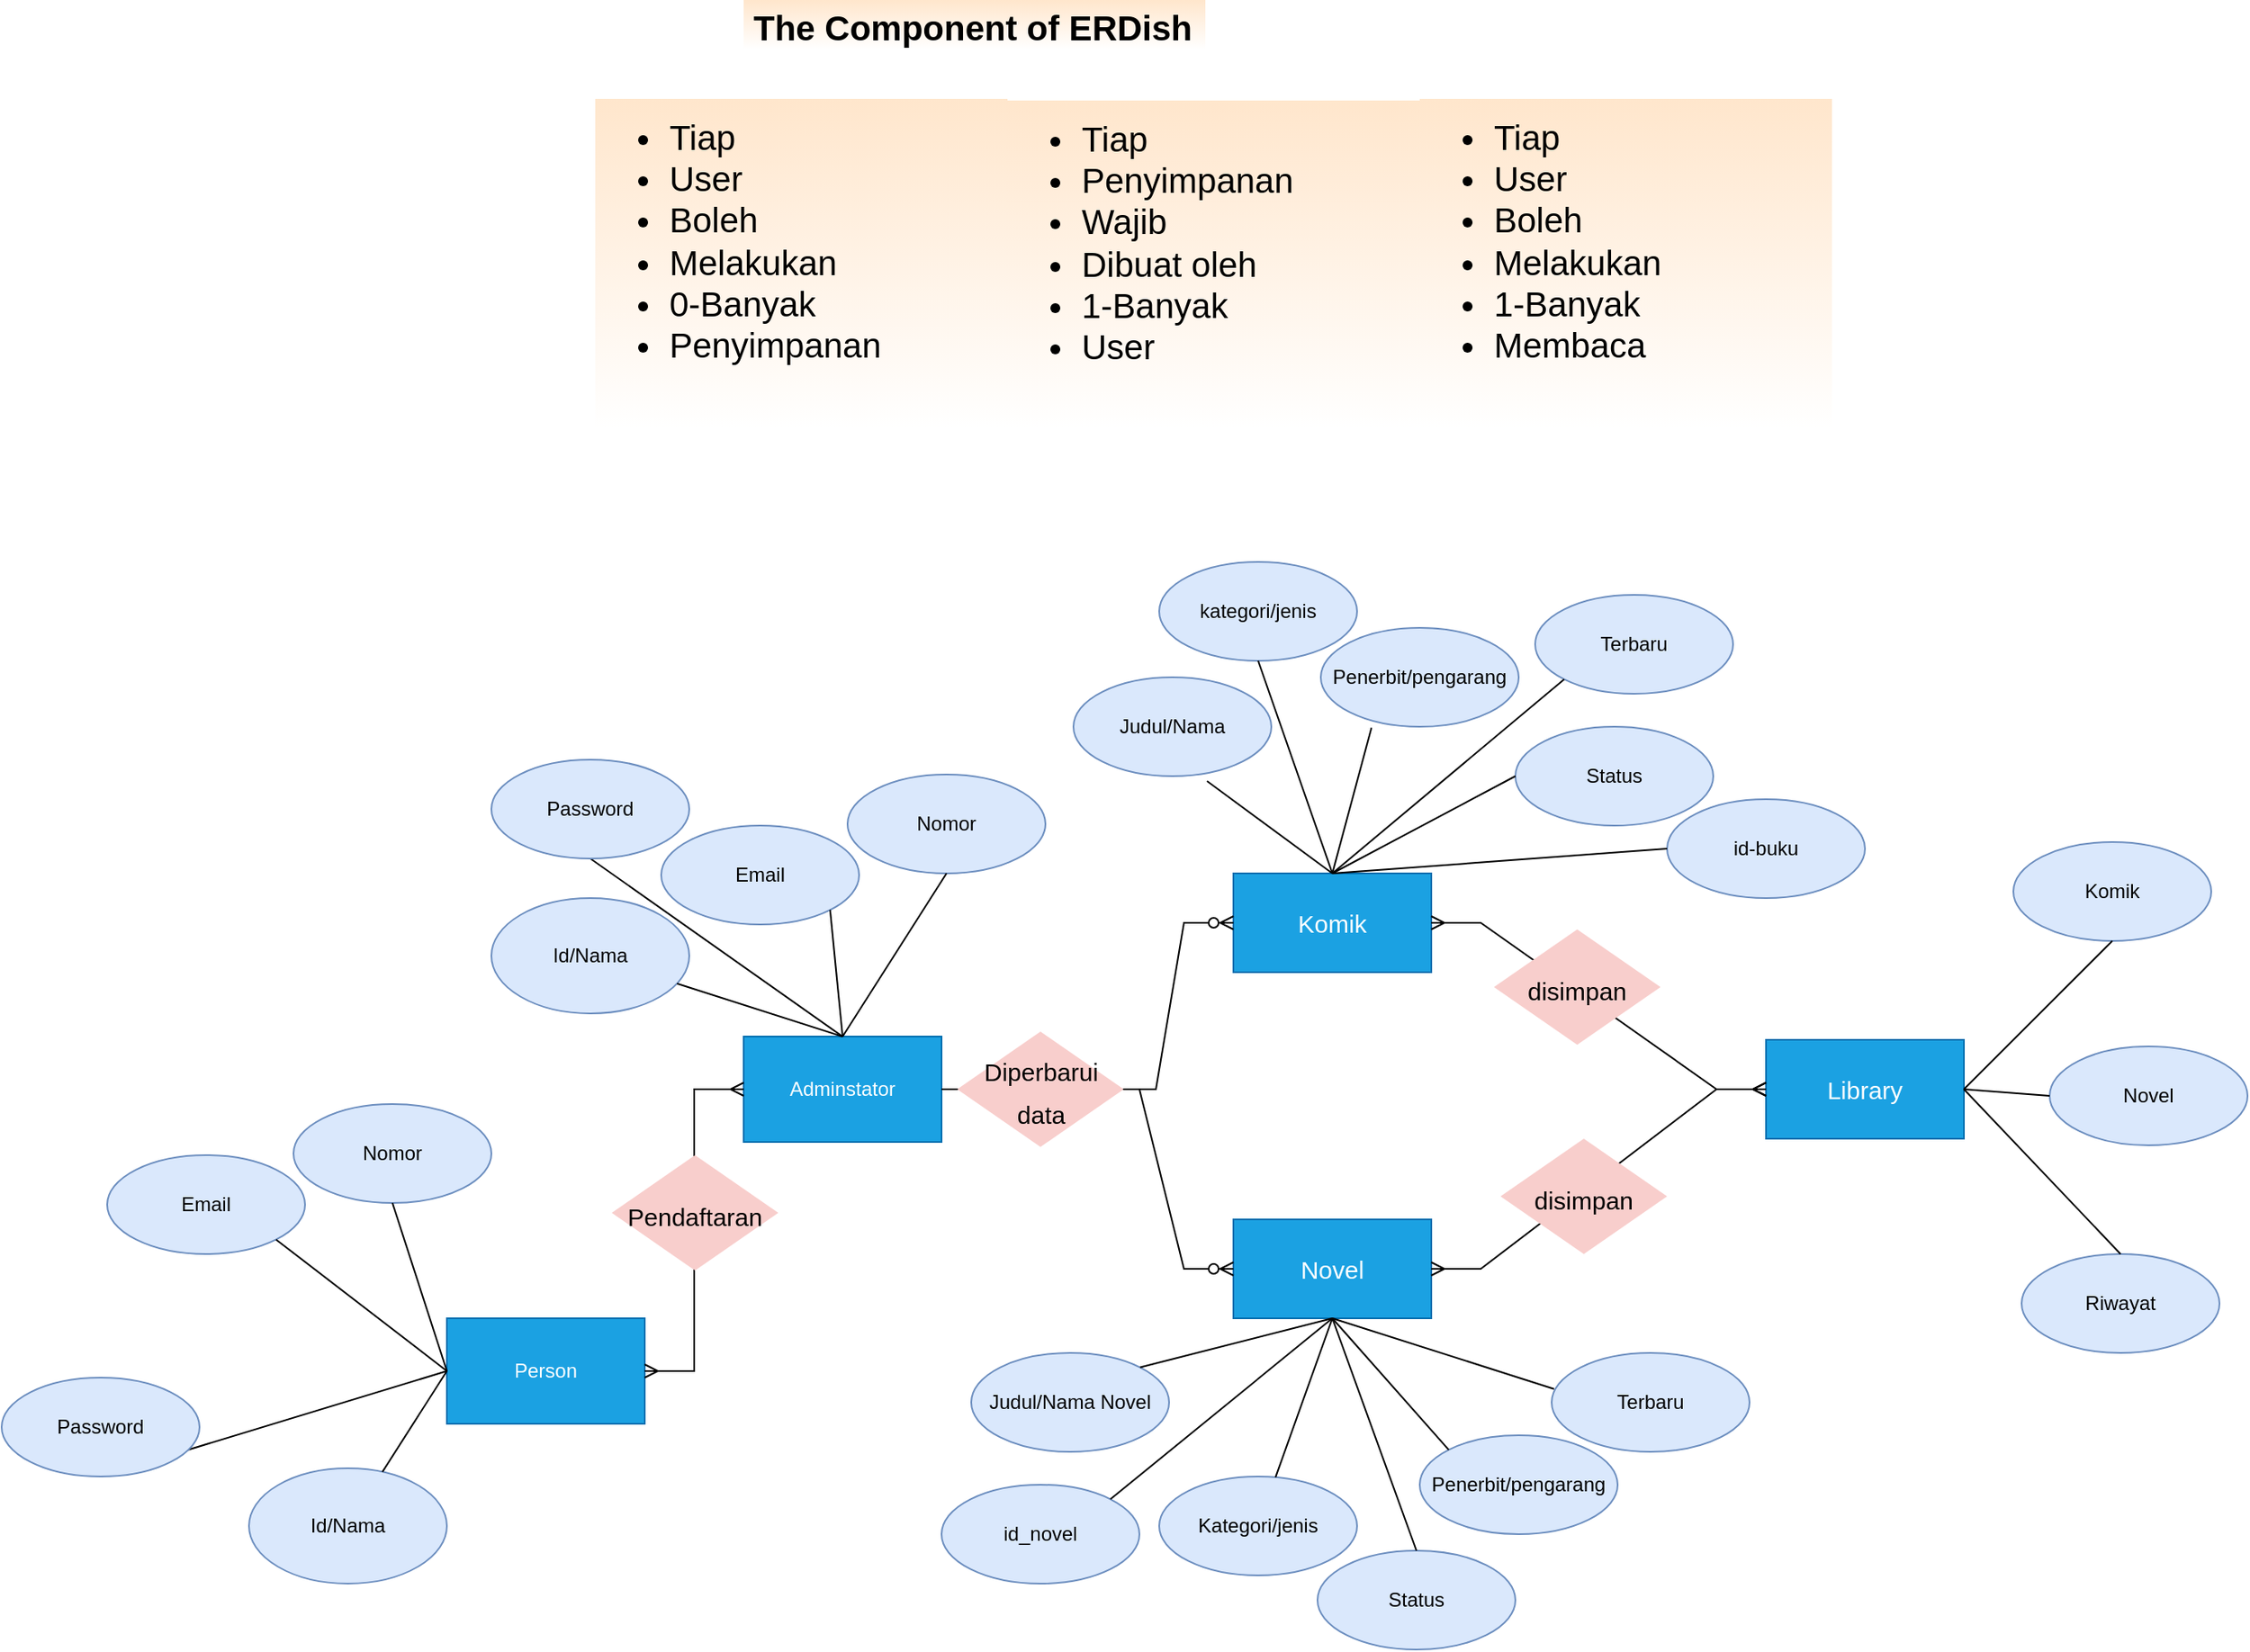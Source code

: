 <mxfile version="17.4.0" type="github" pages="2">
  <diagram id="R2lEEEUBdFMjLlhIrx00" name="Page-1">
    <mxGraphModel dx="2736" dy="691" grid="1" gridSize="10" guides="1" tooltips="1" connect="1" arrows="1" fold="1" page="1" pageScale="1" pageWidth="850" pageHeight="1100" math="0" shadow="0" extFonts="Permanent Marker^https://fonts.googleapis.com/css?family=Permanent+Marker">
      <root>
        <mxCell id="0" />
        <mxCell id="1" parent="0" />
        <mxCell id="CbDsk19hhCigHRKHpzX0-1" value="Adminstator" style="rounded=0;whiteSpace=wrap;html=1;fillColor=#1ba1e2;strokeColor=#006EAF;fontColor=#ffffff;" vertex="1" parent="1">
          <mxGeometry x="380" y="768" width="120" height="64" as="geometry" />
        </mxCell>
        <mxCell id="CbDsk19hhCigHRKHpzX0-2" value="Id/Nama" style="ellipse;whiteSpace=wrap;html=1;fillColor=#dae8fc;strokeColor=#6c8ebf;" vertex="1" parent="1">
          <mxGeometry x="227" y="684" width="120" height="70" as="geometry" />
        </mxCell>
        <mxCell id="CbDsk19hhCigHRKHpzX0-3" value="" style="endArrow=none;html=1;rounded=0;exitX=0.5;exitY=0;exitDx=0;exitDy=0;" edge="1" parent="1" source="CbDsk19hhCigHRKHpzX0-1" target="CbDsk19hhCigHRKHpzX0-2">
          <mxGeometry width="50" height="50" relative="1" as="geometry">
            <mxPoint x="242" y="720" as="sourcePoint" />
            <mxPoint x="292" y="670" as="targetPoint" />
          </mxGeometry>
        </mxCell>
        <mxCell id="CbDsk19hhCigHRKHpzX0-4" value="" style="endArrow=none;html=1;rounded=0;exitX=0.5;exitY=0;exitDx=0;exitDy=0;entryX=0.5;entryY=1;entryDx=0;entryDy=0;" edge="1" parent="1" source="CbDsk19hhCigHRKHpzX0-1" target="CbDsk19hhCigHRKHpzX0-6">
          <mxGeometry width="50" height="50" relative="1" as="geometry">
            <mxPoint x="242" y="800" as="sourcePoint" />
            <mxPoint x="232" y="700" as="targetPoint" />
          </mxGeometry>
        </mxCell>
        <mxCell id="CbDsk19hhCigHRKHpzX0-5" value="Nomor" style="ellipse;whiteSpace=wrap;html=1;fillColor=#dae8fc;strokeColor=#6c8ebf;" vertex="1" parent="1">
          <mxGeometry x="443" y="609" width="120" height="60" as="geometry" />
        </mxCell>
        <mxCell id="CbDsk19hhCigHRKHpzX0-6" value="Password" style="ellipse;whiteSpace=wrap;html=1;fillColor=#dae8fc;strokeColor=#6c8ebf;" vertex="1" parent="1">
          <mxGeometry x="227" y="600" width="120" height="60" as="geometry" />
        </mxCell>
        <mxCell id="CbDsk19hhCigHRKHpzX0-7" value="" style="endArrow=none;html=1;rounded=0;entryX=0.5;entryY=1;entryDx=0;entryDy=0;exitX=0.5;exitY=0;exitDx=0;exitDy=0;" edge="1" parent="1" source="CbDsk19hhCigHRKHpzX0-1" target="CbDsk19hhCigHRKHpzX0-5">
          <mxGeometry width="50" height="50" relative="1" as="geometry">
            <mxPoint x="443" y="738" as="sourcePoint" />
            <mxPoint x="332" y="620" as="targetPoint" />
          </mxGeometry>
        </mxCell>
        <mxCell id="CbDsk19hhCigHRKHpzX0-8" value="&lt;font style=&quot;font-size: 15px&quot;&gt;Novel&lt;/font&gt;" style="rounded=0;whiteSpace=wrap;html=1;fillColor=#1ba1e2;strokeColor=#006EAF;fontColor=#ffffff;" vertex="1" parent="1">
          <mxGeometry x="677" y="879" width="120" height="60" as="geometry" />
        </mxCell>
        <mxCell id="CbDsk19hhCigHRKHpzX0-9" value="Judul/Nama Novel" style="ellipse;whiteSpace=wrap;html=1;fillColor=#dae8fc;strokeColor=#6c8ebf;" vertex="1" parent="1">
          <mxGeometry x="518" y="960" width="120" height="60" as="geometry" />
        </mxCell>
        <mxCell id="CbDsk19hhCigHRKHpzX0-10" value="Kategori/jenis" style="ellipse;whiteSpace=wrap;html=1;fillColor=#dae8fc;strokeColor=#6c8ebf;" vertex="1" parent="1">
          <mxGeometry x="632" y="1035" width="120" height="60" as="geometry" />
        </mxCell>
        <mxCell id="CbDsk19hhCigHRKHpzX0-11" value="Status" style="ellipse;whiteSpace=wrap;html=1;fillColor=#dae8fc;strokeColor=#6c8ebf;" vertex="1" parent="1">
          <mxGeometry x="728" y="1080" width="120" height="60" as="geometry" />
        </mxCell>
        <mxCell id="CbDsk19hhCigHRKHpzX0-12" value="Penerbit/pengarang" style="ellipse;whiteSpace=wrap;html=1;fillColor=#dae8fc;strokeColor=#6c8ebf;" vertex="1" parent="1">
          <mxGeometry x="790" y="1010" width="120" height="60" as="geometry" />
        </mxCell>
        <mxCell id="CbDsk19hhCigHRKHpzX0-13" value="" style="endArrow=none;html=1;rounded=0;exitX=0.5;exitY=1;exitDx=0;exitDy=0;" edge="1" parent="1" source="CbDsk19hhCigHRKHpzX0-8" target="CbDsk19hhCigHRKHpzX0-10">
          <mxGeometry width="50" height="50" relative="1" as="geometry">
            <mxPoint x="497" y="1089" as="sourcePoint" />
            <mxPoint x="386.44" y="1029.24" as="targetPoint" />
          </mxGeometry>
        </mxCell>
        <mxCell id="CbDsk19hhCigHRKHpzX0-14" value="" style="endArrow=none;html=1;rounded=0;entryX=0.5;entryY=0;entryDx=0;entryDy=0;exitX=0.5;exitY=1;exitDx=0;exitDy=0;" edge="1" parent="1" source="CbDsk19hhCigHRKHpzX0-8" target="CbDsk19hhCigHRKHpzX0-11">
          <mxGeometry width="50" height="50" relative="1" as="geometry">
            <mxPoint x="497" y="1134" as="sourcePoint" />
            <mxPoint x="560" y="972" as="targetPoint" />
          </mxGeometry>
        </mxCell>
        <mxCell id="CbDsk19hhCigHRKHpzX0-15" value="&lt;font style=&quot;font-size: 15px&quot;&gt;Komik&lt;/font&gt;" style="rounded=0;whiteSpace=wrap;html=1;fillColor=#1ba1e2;fontColor=#ffffff;strokeColor=#006EAF;" vertex="1" parent="1">
          <mxGeometry x="677" y="669" width="120" height="60" as="geometry" />
        </mxCell>
        <mxCell id="CbDsk19hhCigHRKHpzX0-16" value="Judul/Nama" style="ellipse;whiteSpace=wrap;html=1;fillColor=#dae8fc;strokeColor=#6c8ebf;" vertex="1" parent="1">
          <mxGeometry x="580" y="550" width="120" height="60" as="geometry" />
        </mxCell>
        <mxCell id="CbDsk19hhCigHRKHpzX0-17" value="Status" style="ellipse;whiteSpace=wrap;html=1;fillColor=#dae8fc;strokeColor=#6c8ebf;" vertex="1" parent="1">
          <mxGeometry x="848" y="580" width="120" height="60" as="geometry" />
        </mxCell>
        <mxCell id="CbDsk19hhCigHRKHpzX0-18" value="Penerbit/pengarang" style="ellipse;whiteSpace=wrap;html=1;fillColor=#dae8fc;strokeColor=#6c8ebf;" vertex="1" parent="1">
          <mxGeometry x="730" y="520" width="120" height="60" as="geometry" />
        </mxCell>
        <mxCell id="CbDsk19hhCigHRKHpzX0-19" value="kategori/jenis" style="ellipse;whiteSpace=wrap;html=1;fillColor=#dae8fc;strokeColor=#6c8ebf;" vertex="1" parent="1">
          <mxGeometry x="632" y="480" width="120" height="60" as="geometry" />
        </mxCell>
        <mxCell id="CbDsk19hhCigHRKHpzX0-20" value="" style="endArrow=none;html=1;rounded=0;entryX=0.675;entryY=1.05;entryDx=0;entryDy=0;entryPerimeter=0;exitX=0.5;exitY=0;exitDx=0;exitDy=0;" edge="1" parent="1" source="CbDsk19hhCigHRKHpzX0-15" target="CbDsk19hhCigHRKHpzX0-16">
          <mxGeometry width="50" height="50" relative="1" as="geometry">
            <mxPoint x="677" y="666" as="sourcePoint" />
            <mxPoint x="790" y="619" as="targetPoint" />
          </mxGeometry>
        </mxCell>
        <mxCell id="CbDsk19hhCigHRKHpzX0-21" value="" style="endArrow=none;html=1;rounded=0;exitX=0.5;exitY=0;exitDx=0;exitDy=0;entryX=0.5;entryY=1;entryDx=0;entryDy=0;" edge="1" parent="1" source="CbDsk19hhCigHRKHpzX0-15" target="CbDsk19hhCigHRKHpzX0-19">
          <mxGeometry width="50" height="50" relative="1" as="geometry">
            <mxPoint x="749" y="675" as="sourcePoint" />
            <mxPoint x="740" y="531" as="targetPoint" />
          </mxGeometry>
        </mxCell>
        <mxCell id="CbDsk19hhCigHRKHpzX0-22" value="" style="endArrow=none;html=1;rounded=0;entryX=0.256;entryY=1.01;entryDx=0;entryDy=0;entryPerimeter=0;exitX=0.5;exitY=0;exitDx=0;exitDy=0;" edge="1" parent="1" source="CbDsk19hhCigHRKHpzX0-15" target="CbDsk19hhCigHRKHpzX0-18">
          <mxGeometry width="50" height="50" relative="1" as="geometry">
            <mxPoint x="794" y="648" as="sourcePoint" />
            <mxPoint x="749" y="540" as="targetPoint" />
          </mxGeometry>
        </mxCell>
        <mxCell id="CbDsk19hhCigHRKHpzX0-23" value="" style="endArrow=none;html=1;rounded=0;entryX=0;entryY=0.5;entryDx=0;entryDy=0;exitX=0.5;exitY=0;exitDx=0;exitDy=0;" edge="1" parent="1" source="CbDsk19hhCigHRKHpzX0-15" target="CbDsk19hhCigHRKHpzX0-17">
          <mxGeometry width="50" height="50" relative="1" as="geometry">
            <mxPoint x="746.0" y="678.0" as="sourcePoint" />
            <mxPoint x="836.72" y="576.6" as="targetPoint" />
          </mxGeometry>
        </mxCell>
        <mxCell id="CbDsk19hhCigHRKHpzX0-24" value="" style="endArrow=none;html=1;rounded=0;entryX=1;entryY=0;entryDx=0;entryDy=0;exitX=0.5;exitY=1;exitDx=0;exitDy=0;" edge="1" parent="1" source="CbDsk19hhCigHRKHpzX0-8" target="CbDsk19hhCigHRKHpzX0-9">
          <mxGeometry width="50" height="50" relative="1" as="geometry">
            <mxPoint x="557.878" y="929" as="sourcePoint" />
            <mxPoint x="575" y="981" as="targetPoint" />
          </mxGeometry>
        </mxCell>
        <mxCell id="CbDsk19hhCigHRKHpzX0-25" value="" style="endArrow=none;html=1;rounded=0;entryX=0;entryY=0;entryDx=0;entryDy=0;exitX=0.5;exitY=1;exitDx=0;exitDy=0;" edge="1" parent="1" source="CbDsk19hhCigHRKHpzX0-8" target="CbDsk19hhCigHRKHpzX0-12">
          <mxGeometry width="50" height="50" relative="1" as="geometry">
            <mxPoint x="548" y="929" as="sourcePoint" />
            <mxPoint x="620" y="1035" as="targetPoint" />
          </mxGeometry>
        </mxCell>
        <mxCell id="CbDsk19hhCigHRKHpzX0-26" value="&lt;font style=&quot;font-size: 15px&quot;&gt;Library&lt;/font&gt;" style="rounded=0;whiteSpace=wrap;html=1;fillColor=#1ba1e2;strokeColor=#006EAF;fontColor=#ffffff;" vertex="1" parent="1">
          <mxGeometry x="1000" y="770" width="120" height="60" as="geometry" />
        </mxCell>
        <mxCell id="CbDsk19hhCigHRKHpzX0-27" value="Komik" style="ellipse;whiteSpace=wrap;html=1;fillColor=#dae8fc;strokeColor=#6c8ebf;" vertex="1" parent="1">
          <mxGeometry x="1150" y="650" width="120" height="60" as="geometry" />
        </mxCell>
        <mxCell id="CbDsk19hhCigHRKHpzX0-28" value="Novel" style="ellipse;whiteSpace=wrap;html=1;fillColor=#dae8fc;strokeColor=#6c8ebf;" vertex="1" parent="1">
          <mxGeometry x="1172" y="774" width="120" height="60" as="geometry" />
        </mxCell>
        <mxCell id="CbDsk19hhCigHRKHpzX0-29" value="Riwayat" style="ellipse;whiteSpace=wrap;html=1;fillColor=#dae8fc;strokeColor=#6c8ebf;" vertex="1" parent="1">
          <mxGeometry x="1155" y="900" width="120" height="60" as="geometry" />
        </mxCell>
        <mxCell id="CbDsk19hhCigHRKHpzX0-30" value="" style="endArrow=none;html=1;rounded=0;entryX=0.5;entryY=1;entryDx=0;entryDy=0;exitX=1;exitY=0.5;exitDx=0;exitDy=0;" edge="1" parent="1" source="CbDsk19hhCigHRKHpzX0-26" target="CbDsk19hhCigHRKHpzX0-27">
          <mxGeometry width="50" height="50" relative="1" as="geometry">
            <mxPoint x="1082" y="801" as="sourcePoint" />
            <mxPoint x="1166" y="754" as="targetPoint" />
          </mxGeometry>
        </mxCell>
        <mxCell id="CbDsk19hhCigHRKHpzX0-31" value="" style="endArrow=none;html=1;rounded=0;entryX=0;entryY=0.5;entryDx=0;entryDy=0;exitX=1;exitY=0.5;exitDx=0;exitDy=0;" edge="1" parent="1" source="CbDsk19hhCigHRKHpzX0-26" target="CbDsk19hhCigHRKHpzX0-28">
          <mxGeometry width="50" height="50" relative="1" as="geometry">
            <mxPoint x="1058" y="813.0" as="sourcePoint" />
            <mxPoint x="1160" y="669.0" as="targetPoint" />
          </mxGeometry>
        </mxCell>
        <mxCell id="CbDsk19hhCigHRKHpzX0-32" value="" style="endArrow=none;html=1;rounded=0;entryX=0.5;entryY=0;entryDx=0;entryDy=0;exitX=1;exitY=0.5;exitDx=0;exitDy=0;" edge="1" parent="1" source="CbDsk19hhCigHRKHpzX0-26" target="CbDsk19hhCigHRKHpzX0-29">
          <mxGeometry width="50" height="50" relative="1" as="geometry">
            <mxPoint x="1091" y="828" as="sourcePoint" />
            <mxPoint x="1160" y="669.0" as="targetPoint" />
          </mxGeometry>
        </mxCell>
        <mxCell id="CbDsk19hhCigHRKHpzX0-33" value="The Component of ERDish" style="text;align=left;verticalAlign=middle;spacingLeft=4;spacingRight=4;overflow=hidden;points=[[0,0.5],[1,0.5]];portConstraint=eastwest;rotatable=0;strokeWidth=2;fontSize=21;fontStyle=1;fillColor=#ffe6cc;strokeColor=none;gradientColor=#ffffff;" vertex="1" parent="1">
          <mxGeometry x="380" y="139" width="280" height="30" as="geometry" />
        </mxCell>
        <mxCell id="CbDsk19hhCigHRKHpzX0-34" value="&lt;h1 style=&quot;font-size: 21px&quot;&gt;&lt;ul&gt;&lt;li&gt;&lt;span style=&quot;font-weight: normal&quot;&gt;Tiap&lt;/span&gt;&lt;/li&gt;&lt;li&gt;&lt;span style=&quot;font-weight: normal&quot;&gt;User&lt;/span&gt;&lt;/li&gt;&lt;li&gt;&lt;span style=&quot;font-weight: normal&quot;&gt;Boleh&lt;/span&gt;&lt;/li&gt;&lt;li&gt;&lt;span style=&quot;font-weight: normal&quot;&gt;Melakukan&lt;/span&gt;&lt;/li&gt;&lt;li&gt;&lt;span style=&quot;font-weight: normal&quot;&gt;0-Banyak&lt;/span&gt;&lt;/li&gt;&lt;li&gt;&lt;span style=&quot;font-weight: 400&quot;&gt;Penyimpanan&lt;/span&gt;&lt;/li&gt;&lt;/ul&gt;&lt;/h1&gt;" style="text;html=1;spacing=5;spacingTop=-20;whiteSpace=wrap;overflow=hidden;rounded=0;fontSize=16;strokeWidth=2;fillColor=#ffe6cc;strokeColor=none;gradientColor=#ffffff;" vertex="1" parent="1">
          <mxGeometry x="290" y="199" width="250" height="200" as="geometry" />
        </mxCell>
        <mxCell id="CbDsk19hhCigHRKHpzX0-35" value="&lt;h1 style=&quot;font-size: 21px&quot;&gt;&lt;ul&gt;&lt;li&gt;&lt;span style=&quot;font-weight: normal&quot;&gt;Tiap&lt;/span&gt;&lt;/li&gt;&lt;li&gt;&lt;span style=&quot;font-weight: normal&quot;&gt;Penyimpanan&lt;/span&gt;&lt;/li&gt;&lt;li&gt;&lt;span style=&quot;font-weight: normal&quot;&gt;Wajib&lt;/span&gt;&lt;/li&gt;&lt;li&gt;&lt;span style=&quot;font-weight: normal&quot;&gt;Dibuat oleh&lt;/span&gt;&lt;/li&gt;&lt;li&gt;&lt;span style=&quot;font-weight: normal&quot;&gt;1-Banyak&lt;/span&gt;&lt;/li&gt;&lt;li&gt;&lt;span style=&quot;font-weight: normal&quot;&gt;User&lt;/span&gt;&lt;/li&gt;&lt;/ul&gt;&lt;/h1&gt;" style="text;html=1;spacing=5;spacingTop=-20;whiteSpace=wrap;overflow=hidden;rounded=0;fontSize=19;fontStyle=0;verticalAlign=top;strokeWidth=2;fillColor=#ffe6cc;strokeColor=none;gradientColor=#ffffff;" vertex="1" parent="1">
          <mxGeometry x="540" y="200" width="250" height="199" as="geometry" />
        </mxCell>
        <mxCell id="CbDsk19hhCigHRKHpzX0-36" value="" style="edgeStyle=entityRelationEdgeStyle;fontSize=12;html=1;endArrow=ERmany;startArrow=ERmany;rounded=0;entryX=0;entryY=0.5;entryDx=0;entryDy=0;exitX=1;exitY=0.5;exitDx=0;exitDy=0;" edge="1" parent="1" source="CbDsk19hhCigHRKHpzX0-15" target="CbDsk19hhCigHRKHpzX0-26">
          <mxGeometry width="100" height="100" relative="1" as="geometry">
            <mxPoint x="839" y="750" as="sourcePoint" />
            <mxPoint x="939" y="650" as="targetPoint" />
          </mxGeometry>
        </mxCell>
        <mxCell id="CbDsk19hhCigHRKHpzX0-37" value="" style="edgeStyle=entityRelationEdgeStyle;fontSize=12;html=1;endArrow=ERmany;startArrow=ERmany;rounded=0;exitX=1;exitY=0.5;exitDx=0;exitDy=0;entryX=0;entryY=0.5;entryDx=0;entryDy=0;" edge="1" parent="1" source="CbDsk19hhCigHRKHpzX0-8" target="CbDsk19hhCigHRKHpzX0-26">
          <mxGeometry width="100" height="100" relative="1" as="geometry">
            <mxPoint x="1060" y="950" as="sourcePoint" />
            <mxPoint x="1160" y="850" as="targetPoint" />
          </mxGeometry>
        </mxCell>
        <mxCell id="CbDsk19hhCigHRKHpzX0-38" value="&lt;font style=&quot;font-size: 15px&quot;&gt;disimpan&lt;/font&gt;" style="rhombus;whiteSpace=wrap;html=1;fontSize=21;strokeColor=none;strokeWidth=2;rotation=0;fillColor=#f8cecc;" vertex="1" parent="1">
          <mxGeometry x="835" y="703" width="101" height="70" as="geometry" />
        </mxCell>
        <mxCell id="CbDsk19hhCigHRKHpzX0-39" value="&lt;font style=&quot;font-size: 15px&quot;&gt;disimpan&lt;/font&gt;" style="rhombus;whiteSpace=wrap;html=1;fontSize=21;strokeColor=none;strokeWidth=2;rotation=0;fillColor=#f8cecc;" vertex="1" parent="1">
          <mxGeometry x="839" y="830" width="101" height="70" as="geometry" />
        </mxCell>
        <mxCell id="CbDsk19hhCigHRKHpzX0-40" value="&lt;h1 style=&quot;font-size: 21px&quot;&gt;&lt;ul&gt;&lt;li&gt;&lt;span style=&quot;font-weight: normal&quot;&gt;Tiap&lt;/span&gt;&lt;/li&gt;&lt;li&gt;&lt;span style=&quot;font-weight: normal&quot;&gt;User&lt;/span&gt;&lt;/li&gt;&lt;li&gt;&lt;span style=&quot;font-weight: normal&quot;&gt;Boleh&lt;/span&gt;&lt;/li&gt;&lt;li&gt;&lt;span style=&quot;font-weight: normal&quot;&gt;Melakukan&lt;/span&gt;&lt;/li&gt;&lt;li&gt;&lt;span style=&quot;font-weight: 400&quot;&gt;1-Banyak&lt;/span&gt;&lt;/li&gt;&lt;li&gt;&lt;span style=&quot;font-weight: 400&quot;&gt;Membaca&lt;/span&gt;&lt;/li&gt;&lt;/ul&gt;&lt;/h1&gt;" style="text;html=1;spacing=5;spacingTop=-20;whiteSpace=wrap;overflow=hidden;rounded=0;fontSize=16;strokeWidth=2;fillColor=#ffe6cc;strokeColor=none;gradientColor=#ffffff;" vertex="1" parent="1">
          <mxGeometry x="790" y="199" width="250" height="200" as="geometry" />
        </mxCell>
        <mxCell id="CbDsk19hhCigHRKHpzX0-41" value="Terbaru" style="ellipse;whiteSpace=wrap;html=1;fillColor=#dae8fc;strokeColor=#6c8ebf;" vertex="1" parent="1">
          <mxGeometry x="860" y="500" width="120" height="60" as="geometry" />
        </mxCell>
        <mxCell id="CbDsk19hhCigHRKHpzX0-42" value="" style="endArrow=none;html=1;rounded=0;entryX=0;entryY=1;entryDx=0;entryDy=0;exitX=0.5;exitY=0;exitDx=0;exitDy=0;" edge="1" parent="1" source="CbDsk19hhCigHRKHpzX0-15" target="CbDsk19hhCigHRKHpzX0-41">
          <mxGeometry width="50" height="50" relative="1" as="geometry">
            <mxPoint x="770" y="780" as="sourcePoint" />
            <mxPoint x="858" y="620" as="targetPoint" />
          </mxGeometry>
        </mxCell>
        <mxCell id="CbDsk19hhCigHRKHpzX0-43" value="Terbaru" style="ellipse;whiteSpace=wrap;html=1;fillColor=#dae8fc;strokeColor=#6c8ebf;" vertex="1" parent="1">
          <mxGeometry x="870" y="960" width="120" height="60" as="geometry" />
        </mxCell>
        <mxCell id="CbDsk19hhCigHRKHpzX0-44" value="" style="endArrow=none;html=1;rounded=0;entryX=0.012;entryY=0.364;entryDx=0;entryDy=0;exitX=0.5;exitY=1;exitDx=0;exitDy=0;entryPerimeter=0;" edge="1" parent="1" source="CbDsk19hhCigHRKHpzX0-8" target="CbDsk19hhCigHRKHpzX0-43">
          <mxGeometry width="50" height="50" relative="1" as="geometry">
            <mxPoint x="747" y="949" as="sourcePoint" />
            <mxPoint x="817.574" y="1028.787" as="targetPoint" />
          </mxGeometry>
        </mxCell>
        <mxCell id="CbDsk19hhCigHRKHpzX0-45" value="id_novel" style="ellipse;whiteSpace=wrap;html=1;fillColor=#dae8fc;strokeColor=#6c8ebf;" vertex="1" parent="1">
          <mxGeometry x="500" y="1040" width="120" height="60" as="geometry" />
        </mxCell>
        <mxCell id="CbDsk19hhCigHRKHpzX0-46" value="" style="endArrow=none;html=1;rounded=0;entryX=1;entryY=0;entryDx=0;entryDy=0;exitX=0.5;exitY=1;exitDx=0;exitDy=0;" edge="1" parent="1" source="CbDsk19hhCigHRKHpzX0-8" target="CbDsk19hhCigHRKHpzX0-45">
          <mxGeometry width="50" height="50" relative="1" as="geometry">
            <mxPoint x="710" y="960" as="sourcePoint" />
            <mxPoint x="712.408" y="1045.455" as="targetPoint" />
          </mxGeometry>
        </mxCell>
        <mxCell id="CbDsk19hhCigHRKHpzX0-47" value="Email" style="ellipse;whiteSpace=wrap;html=1;fillColor=#dae8fc;strokeColor=#6c8ebf;" vertex="1" parent="1">
          <mxGeometry x="330" y="640" width="120" height="60" as="geometry" />
        </mxCell>
        <mxCell id="CbDsk19hhCigHRKHpzX0-48" value="" style="endArrow=none;html=1;rounded=0;entryX=1;entryY=1;entryDx=0;entryDy=0;exitX=0.5;exitY=0;exitDx=0;exitDy=0;" edge="1" parent="1" source="CbDsk19hhCigHRKHpzX0-1" target="CbDsk19hhCigHRKHpzX0-47">
          <mxGeometry width="50" height="50" relative="1" as="geometry">
            <mxPoint x="550" y="890" as="sourcePoint" />
            <mxPoint x="513" y="679" as="targetPoint" />
          </mxGeometry>
        </mxCell>
        <mxCell id="CbDsk19hhCigHRKHpzX0-49" value="Person" style="rounded=0;whiteSpace=wrap;html=1;fillColor=#1ba1e2;strokeColor=#006EAF;fontColor=#ffffff;" vertex="1" parent="1">
          <mxGeometry x="200" y="939" width="120" height="64" as="geometry" />
        </mxCell>
        <mxCell id="CbDsk19hhCigHRKHpzX0-50" value="" style="edgeStyle=entityRelationEdgeStyle;fontSize=12;html=1;endArrow=ERmany;startArrow=ERmany;rounded=0;exitX=1;exitY=0.5;exitDx=0;exitDy=0;entryX=0;entryY=0.5;entryDx=0;entryDy=0;" edge="1" parent="1" source="CbDsk19hhCigHRKHpzX0-49" target="CbDsk19hhCigHRKHpzX0-1">
          <mxGeometry width="100" height="100" relative="1" as="geometry">
            <mxPoint x="369" y="939" as="sourcePoint" />
            <mxPoint x="481" y="879" as="targetPoint" />
          </mxGeometry>
        </mxCell>
        <mxCell id="CbDsk19hhCigHRKHpzX0-51" value="Id/Nama" style="ellipse;whiteSpace=wrap;html=1;fillColor=#dae8fc;strokeColor=#6c8ebf;" vertex="1" parent="1">
          <mxGeometry x="80" y="1030" width="120" height="70" as="geometry" />
        </mxCell>
        <mxCell id="CbDsk19hhCigHRKHpzX0-52" value="" style="endArrow=none;html=1;rounded=0;exitX=0;exitY=0.5;exitDx=0;exitDy=0;" edge="1" parent="1" source="CbDsk19hhCigHRKHpzX0-49" target="CbDsk19hhCigHRKHpzX0-51">
          <mxGeometry width="50" height="50" relative="1" as="geometry">
            <mxPoint x="122.0" y="970.0" as="sourcePoint" />
            <mxPoint x="-44" y="870" as="targetPoint" />
          </mxGeometry>
        </mxCell>
        <mxCell id="CbDsk19hhCigHRKHpzX0-53" value="" style="endArrow=none;html=1;rounded=0;exitX=0;exitY=0.5;exitDx=0;exitDy=0;entryX=0.5;entryY=1;entryDx=0;entryDy=0;" edge="1" parent="1" source="CbDsk19hhCigHRKHpzX0-49" target="CbDsk19hhCigHRKHpzX0-55">
          <mxGeometry width="50" height="50" relative="1" as="geometry">
            <mxPoint x="122.0" y="970.0" as="sourcePoint" />
            <mxPoint x="-104" y="900" as="targetPoint" />
          </mxGeometry>
        </mxCell>
        <mxCell id="CbDsk19hhCigHRKHpzX0-54" value="Nomor" style="ellipse;whiteSpace=wrap;html=1;fillColor=#dae8fc;strokeColor=#6c8ebf;" vertex="1" parent="1">
          <mxGeometry x="107" y="809" width="120" height="60" as="geometry" />
        </mxCell>
        <mxCell id="CbDsk19hhCigHRKHpzX0-55" value="Password" style="ellipse;whiteSpace=wrap;html=1;fillColor=#dae8fc;strokeColor=#6c8ebf;" vertex="1" parent="1">
          <mxGeometry x="-70" y="975" width="120" height="60" as="geometry" />
        </mxCell>
        <mxCell id="CbDsk19hhCigHRKHpzX0-56" value="" style="endArrow=none;html=1;rounded=0;entryX=0.5;entryY=1;entryDx=0;entryDy=0;exitX=0;exitY=0.5;exitDx=0;exitDy=0;" edge="1" parent="1" source="CbDsk19hhCigHRKHpzX0-49" target="CbDsk19hhCigHRKHpzX0-54">
          <mxGeometry width="50" height="50" relative="1" as="geometry">
            <mxPoint x="122.0" y="970.0" as="sourcePoint" />
            <mxPoint x="-4" y="820" as="targetPoint" />
          </mxGeometry>
        </mxCell>
        <mxCell id="CbDsk19hhCigHRKHpzX0-57" value="Email" style="ellipse;whiteSpace=wrap;html=1;fillColor=#dae8fc;strokeColor=#6c8ebf;" vertex="1" parent="1">
          <mxGeometry x="-6" y="840" width="120" height="60" as="geometry" />
        </mxCell>
        <mxCell id="CbDsk19hhCigHRKHpzX0-58" value="" style="endArrow=none;html=1;rounded=0;entryX=1;entryY=1;entryDx=0;entryDy=0;exitX=0;exitY=0.5;exitDx=0;exitDy=0;" edge="1" parent="1" source="CbDsk19hhCigHRKHpzX0-49" target="CbDsk19hhCigHRKHpzX0-57">
          <mxGeometry width="50" height="50" relative="1" as="geometry">
            <mxPoint x="122.0" y="970.0" as="sourcePoint" />
            <mxPoint x="177" y="879" as="targetPoint" />
          </mxGeometry>
        </mxCell>
        <mxCell id="CbDsk19hhCigHRKHpzX0-59" value="&lt;font style=&quot;font-size: 15px&quot;&gt;Pendaftaran&lt;/font&gt;" style="rhombus;whiteSpace=wrap;html=1;fontSize=21;strokeColor=none;strokeWidth=2;rotation=0;fillColor=#f8cecc;" vertex="1" parent="1">
          <mxGeometry x="300" y="840" width="101" height="70" as="geometry" />
        </mxCell>
        <mxCell id="CbDsk19hhCigHRKHpzX0-60" value="" style="edgeStyle=entityRelationEdgeStyle;fontSize=12;html=1;endArrow=ERzeroToMany;endFill=1;rounded=0;entryX=0;entryY=0.5;entryDx=0;entryDy=0;" edge="1" parent="1" target="CbDsk19hhCigHRKHpzX0-15">
          <mxGeometry width="100" height="100" relative="1" as="geometry">
            <mxPoint x="600" y="800" as="sourcePoint" />
            <mxPoint x="770" y="770" as="targetPoint" />
          </mxGeometry>
        </mxCell>
        <mxCell id="CbDsk19hhCigHRKHpzX0-61" value="" style="endArrow=none;html=1;rounded=0;exitX=1;exitY=0.5;exitDx=0;exitDy=0;" edge="1" parent="1" source="CbDsk19hhCigHRKHpzX0-1">
          <mxGeometry width="50" height="50" relative="1" as="geometry">
            <mxPoint x="690" y="850" as="sourcePoint" />
            <mxPoint x="600" y="800" as="targetPoint" />
          </mxGeometry>
        </mxCell>
        <mxCell id="CbDsk19hhCigHRKHpzX0-62" value="" style="edgeStyle=entityRelationEdgeStyle;fontSize=12;html=1;endArrow=ERzeroToMany;endFill=1;rounded=0;entryX=0;entryY=0.5;entryDx=0;entryDy=0;" edge="1" parent="1" target="CbDsk19hhCigHRKHpzX0-8">
          <mxGeometry width="100" height="100" relative="1" as="geometry">
            <mxPoint x="590" y="800" as="sourcePoint" />
            <mxPoint x="770" y="770" as="targetPoint" />
          </mxGeometry>
        </mxCell>
        <mxCell id="CbDsk19hhCigHRKHpzX0-63" value="&lt;font style=&quot;font-size: 15px&quot;&gt;Diperbarui data&lt;/font&gt;" style="rhombus;whiteSpace=wrap;html=1;fontSize=21;strokeColor=none;strokeWidth=2;rotation=0;fillColor=#f8cecc;" vertex="1" parent="1">
          <mxGeometry x="509.5" y="765" width="101" height="70" as="geometry" />
        </mxCell>
        <mxCell id="CbDsk19hhCigHRKHpzX0-64" value="id-buku" style="ellipse;whiteSpace=wrap;html=1;fillColor=#dae8fc;strokeColor=#6c8ebf;" vertex="1" parent="1">
          <mxGeometry x="940" y="624" width="120" height="60" as="geometry" />
        </mxCell>
        <mxCell id="CbDsk19hhCigHRKHpzX0-65" value="" style="endArrow=none;html=1;rounded=0;entryX=0;entryY=0.5;entryDx=0;entryDy=0;exitX=0.5;exitY=0;exitDx=0;exitDy=0;" edge="1" parent="1" source="CbDsk19hhCigHRKHpzX0-15" target="CbDsk19hhCigHRKHpzX0-64">
          <mxGeometry width="50" height="50" relative="1" as="geometry">
            <mxPoint x="747" y="679" as="sourcePoint" />
            <mxPoint x="858" y="620" as="targetPoint" />
          </mxGeometry>
        </mxCell>
      </root>
    </mxGraphModel>
  </diagram>
  <diagram id="ReS0g5C2pHtDFNjshLNU" name="Page-2">
    <mxGraphModel dx="2200" dy="807" grid="1" gridSize="10" guides="1" tooltips="1" connect="1" arrows="1" fold="1" page="1" pageScale="1" pageWidth="850" pageHeight="1100" math="0" shadow="0">
      <root>
        <mxCell id="0" />
        <mxCell id="1" parent="0" />
        <mxCell id="mcQBV3Txs-6LSRnhafbO-1" value="Pengguna" style="shape=table;startSize=30;container=1;collapsible=1;childLayout=tableLayout;fixedRows=1;rowLines=0;fontStyle=1;align=center;resizeLast=1;fontSize=13;" vertex="1" parent="1">
          <mxGeometry x="430" y="560" width="200" height="210" as="geometry" />
        </mxCell>
        <mxCell id="mcQBV3Txs-6LSRnhafbO-2" value="" style="shape=partialRectangle;collapsible=0;dropTarget=0;pointerEvents=0;fillColor=none;points=[[0,0.5],[1,0.5]];portConstraint=eastwest;top=0;left=0;right=0;bottom=1;" vertex="1" parent="mcQBV3Txs-6LSRnhafbO-1">
          <mxGeometry y="30" width="200" height="30" as="geometry" />
        </mxCell>
        <mxCell id="mcQBV3Txs-6LSRnhafbO-3" value="PK" style="shape=partialRectangle;overflow=hidden;connectable=0;fillColor=none;top=0;left=0;bottom=0;right=0;fontStyle=1;" vertex="1" parent="mcQBV3Txs-6LSRnhafbO-2">
          <mxGeometry width="30" height="30" as="geometry">
            <mxRectangle width="30" height="30" as="alternateBounds" />
          </mxGeometry>
        </mxCell>
        <mxCell id="mcQBV3Txs-6LSRnhafbO-4" value="Id_Pengguna CHAR" style="shape=partialRectangle;overflow=hidden;connectable=0;fillColor=none;top=0;left=0;bottom=0;right=0;align=left;spacingLeft=6;fontStyle=5;" vertex="1" parent="mcQBV3Txs-6LSRnhafbO-2">
          <mxGeometry x="30" width="170" height="30" as="geometry">
            <mxRectangle width="170" height="30" as="alternateBounds" />
          </mxGeometry>
        </mxCell>
        <mxCell id="mcQBV3Txs-6LSRnhafbO-5" value="" style="shape=partialRectangle;collapsible=0;dropTarget=0;pointerEvents=0;fillColor=none;points=[[0,0.5],[1,0.5]];portConstraint=eastwest;top=0;left=0;right=0;bottom=0;" vertex="1" parent="mcQBV3Txs-6LSRnhafbO-1">
          <mxGeometry y="60" width="200" height="30" as="geometry" />
        </mxCell>
        <mxCell id="mcQBV3Txs-6LSRnhafbO-6" value="" style="shape=partialRectangle;overflow=hidden;connectable=0;fillColor=none;top=0;left=0;bottom=0;right=0;" vertex="1" parent="mcQBV3Txs-6LSRnhafbO-5">
          <mxGeometry width="30" height="30" as="geometry">
            <mxRectangle width="30" height="30" as="alternateBounds" />
          </mxGeometry>
        </mxCell>
        <mxCell id="mcQBV3Txs-6LSRnhafbO-7" value="Nama CHAR (50)" style="shape=partialRectangle;overflow=hidden;connectable=0;fillColor=none;top=0;left=0;bottom=0;right=0;align=left;spacingLeft=6;" vertex="1" parent="mcQBV3Txs-6LSRnhafbO-5">
          <mxGeometry x="30" width="170" height="30" as="geometry">
            <mxRectangle width="170" height="30" as="alternateBounds" />
          </mxGeometry>
        </mxCell>
        <mxCell id="mcQBV3Txs-6LSRnhafbO-8" value="" style="shape=partialRectangle;collapsible=0;dropTarget=0;pointerEvents=0;fillColor=none;points=[[0,0.5],[1,0.5]];portConstraint=eastwest;top=0;left=0;right=0;bottom=0;" vertex="1" parent="mcQBV3Txs-6LSRnhafbO-1">
          <mxGeometry y="90" width="200" height="30" as="geometry" />
        </mxCell>
        <mxCell id="mcQBV3Txs-6LSRnhafbO-9" value="" style="shape=partialRectangle;overflow=hidden;connectable=0;fillColor=none;top=0;left=0;bottom=0;right=0;" vertex="1" parent="mcQBV3Txs-6LSRnhafbO-8">
          <mxGeometry width="30" height="30" as="geometry">
            <mxRectangle width="30" height="30" as="alternateBounds" />
          </mxGeometry>
        </mxCell>
        <mxCell id="mcQBV3Txs-6LSRnhafbO-10" value="Password CHAR (16)" style="shape=partialRectangle;overflow=hidden;connectable=0;fillColor=none;top=0;left=0;bottom=0;right=0;align=left;spacingLeft=6;" vertex="1" parent="mcQBV3Txs-6LSRnhafbO-8">
          <mxGeometry x="30" width="170" height="30" as="geometry">
            <mxRectangle width="170" height="30" as="alternateBounds" />
          </mxGeometry>
        </mxCell>
        <mxCell id="mcQBV3Txs-6LSRnhafbO-11" value="" style="shape=partialRectangle;collapsible=0;dropTarget=0;pointerEvents=0;fillColor=none;points=[[0,0.5],[1,0.5]];portConstraint=eastwest;top=0;left=0;right=0;bottom=0;" vertex="1" parent="mcQBV3Txs-6LSRnhafbO-1">
          <mxGeometry y="120" width="200" height="30" as="geometry" />
        </mxCell>
        <mxCell id="mcQBV3Txs-6LSRnhafbO-12" value="" style="shape=partialRectangle;overflow=hidden;connectable=0;fillColor=none;top=0;left=0;bottom=0;right=0;" vertex="1" parent="mcQBV3Txs-6LSRnhafbO-11">
          <mxGeometry width="30" height="30" as="geometry">
            <mxRectangle width="30" height="30" as="alternateBounds" />
          </mxGeometry>
        </mxCell>
        <mxCell id="mcQBV3Txs-6LSRnhafbO-13" value="Jenis Kelamin CHAR (15) " style="shape=partialRectangle;overflow=hidden;connectable=0;fillColor=none;top=0;left=0;bottom=0;right=0;align=left;spacingLeft=6;" vertex="1" parent="mcQBV3Txs-6LSRnhafbO-11">
          <mxGeometry x="30" width="170" height="30" as="geometry">
            <mxRectangle width="170" height="30" as="alternateBounds" />
          </mxGeometry>
        </mxCell>
        <mxCell id="mcQBV3Txs-6LSRnhafbO-14" value="" style="shape=partialRectangle;collapsible=0;dropTarget=0;pointerEvents=0;fillColor=none;points=[[0,0.5],[1,0.5]];portConstraint=eastwest;top=0;left=0;right=0;bottom=0;" vertex="1" parent="mcQBV3Txs-6LSRnhafbO-1">
          <mxGeometry y="150" width="200" height="30" as="geometry" />
        </mxCell>
        <mxCell id="mcQBV3Txs-6LSRnhafbO-15" value="" style="shape=partialRectangle;overflow=hidden;connectable=0;fillColor=none;top=0;left=0;bottom=0;right=0;" vertex="1" parent="mcQBV3Txs-6LSRnhafbO-14">
          <mxGeometry width="30" height="30" as="geometry">
            <mxRectangle width="30" height="30" as="alternateBounds" />
          </mxGeometry>
        </mxCell>
        <mxCell id="mcQBV3Txs-6LSRnhafbO-16" value="TanggalLahir DATE" style="shape=partialRectangle;overflow=hidden;connectable=0;fillColor=none;top=0;left=0;bottom=0;right=0;align=left;spacingLeft=6;" vertex="1" parent="mcQBV3Txs-6LSRnhafbO-14">
          <mxGeometry x="30" width="170" height="30" as="geometry">
            <mxRectangle width="170" height="30" as="alternateBounds" />
          </mxGeometry>
        </mxCell>
        <mxCell id="mcQBV3Txs-6LSRnhafbO-17" value="" style="shape=partialRectangle;collapsible=0;dropTarget=0;pointerEvents=0;fillColor=none;points=[[0,0.5],[1,0.5]];portConstraint=eastwest;top=0;left=0;right=0;bottom=0;" vertex="1" parent="mcQBV3Txs-6LSRnhafbO-1">
          <mxGeometry y="180" width="200" height="30" as="geometry" />
        </mxCell>
        <mxCell id="mcQBV3Txs-6LSRnhafbO-18" value="" style="shape=partialRectangle;overflow=hidden;connectable=0;fillColor=none;top=0;left=0;bottom=0;right=0;" vertex="1" parent="mcQBV3Txs-6LSRnhafbO-17">
          <mxGeometry width="30" height="30" as="geometry">
            <mxRectangle width="30" height="30" as="alternateBounds" />
          </mxGeometry>
        </mxCell>
        <mxCell id="mcQBV3Txs-6LSRnhafbO-19" value="Noomor Telpon CHAR(16)" style="shape=partialRectangle;overflow=hidden;connectable=0;fillColor=none;top=0;left=0;bottom=0;right=0;align=left;spacingLeft=6;" vertex="1" parent="mcQBV3Txs-6LSRnhafbO-17">
          <mxGeometry x="30" width="170" height="30" as="geometry">
            <mxRectangle width="170" height="30" as="alternateBounds" />
          </mxGeometry>
        </mxCell>
        <mxCell id="mcQBV3Txs-6LSRnhafbO-20" value="Pengguna" style="shape=table;startSize=30;container=1;collapsible=1;childLayout=tableLayout;fixedRows=1;rowLines=0;fontStyle=1;align=center;resizeLast=1;fontSize=13;" vertex="1" parent="1">
          <mxGeometry x="170" y="550" width="180" height="210" as="geometry" />
        </mxCell>
        <mxCell id="mcQBV3Txs-6LSRnhafbO-21" value="" style="shape=tableRow;horizontal=0;startSize=0;swimlaneHead=0;swimlaneBody=0;fillColor=none;collapsible=0;dropTarget=0;points=[[0,0.5],[1,0.5]];portConstraint=eastwest;top=0;left=0;right=0;bottom=1;" vertex="1" parent="mcQBV3Txs-6LSRnhafbO-20">
          <mxGeometry y="30" width="180" height="30" as="geometry" />
        </mxCell>
        <mxCell id="mcQBV3Txs-6LSRnhafbO-22" value="" style="shape=partialRectangle;connectable=0;fillColor=none;top=0;left=0;bottom=0;right=0;fontStyle=1;overflow=hidden;" vertex="1" parent="mcQBV3Txs-6LSRnhafbO-21">
          <mxGeometry width="30" height="30" as="geometry">
            <mxRectangle width="30" height="30" as="alternateBounds" />
          </mxGeometry>
        </mxCell>
        <mxCell id="mcQBV3Txs-6LSRnhafbO-23" value="E-mail" style="shape=partialRectangle;connectable=0;fillColor=none;top=0;left=0;bottom=0;right=0;align=left;spacingLeft=6;fontStyle=5;overflow=hidden;" vertex="1" parent="mcQBV3Txs-6LSRnhafbO-21">
          <mxGeometry x="30" width="150" height="30" as="geometry">
            <mxRectangle width="150" height="30" as="alternateBounds" />
          </mxGeometry>
        </mxCell>
        <mxCell id="mcQBV3Txs-6LSRnhafbO-24" value="" style="shape=tableRow;horizontal=0;startSize=0;swimlaneHead=0;swimlaneBody=0;fillColor=none;collapsible=0;dropTarget=0;points=[[0,0.5],[1,0.5]];portConstraint=eastwest;top=0;left=0;right=0;bottom=0;" vertex="1" parent="mcQBV3Txs-6LSRnhafbO-20">
          <mxGeometry y="60" width="180" height="30" as="geometry" />
        </mxCell>
        <mxCell id="mcQBV3Txs-6LSRnhafbO-25" value="" style="shape=partialRectangle;connectable=0;fillColor=none;top=0;left=0;bottom=0;right=0;editable=1;overflow=hidden;" vertex="1" parent="mcQBV3Txs-6LSRnhafbO-24">
          <mxGeometry width="30" height="30" as="geometry">
            <mxRectangle width="30" height="30" as="alternateBounds" />
          </mxGeometry>
        </mxCell>
        <mxCell id="mcQBV3Txs-6LSRnhafbO-26" value="Nama" style="shape=partialRectangle;connectable=0;fillColor=none;top=0;left=0;bottom=0;right=0;align=left;spacingLeft=6;overflow=hidden;" vertex="1" parent="mcQBV3Txs-6LSRnhafbO-24">
          <mxGeometry x="30" width="150" height="30" as="geometry">
            <mxRectangle width="150" height="30" as="alternateBounds" />
          </mxGeometry>
        </mxCell>
        <mxCell id="mcQBV3Txs-6LSRnhafbO-27" value="" style="shape=tableRow;horizontal=0;startSize=0;swimlaneHead=0;swimlaneBody=0;fillColor=none;collapsible=0;dropTarget=0;points=[[0,0.5],[1,0.5]];portConstraint=eastwest;top=0;left=0;right=0;bottom=0;" vertex="1" parent="mcQBV3Txs-6LSRnhafbO-20">
          <mxGeometry y="90" width="180" height="30" as="geometry" />
        </mxCell>
        <mxCell id="mcQBV3Txs-6LSRnhafbO-28" value="" style="shape=partialRectangle;connectable=0;fillColor=none;top=0;left=0;bottom=0;right=0;editable=1;overflow=hidden;" vertex="1" parent="mcQBV3Txs-6LSRnhafbO-27">
          <mxGeometry width="30" height="30" as="geometry">
            <mxRectangle width="30" height="30" as="alternateBounds" />
          </mxGeometry>
        </mxCell>
        <mxCell id="mcQBV3Txs-6LSRnhafbO-29" value="Password" style="shape=partialRectangle;connectable=0;fillColor=none;top=0;left=0;bottom=0;right=0;align=left;spacingLeft=6;overflow=hidden;" vertex="1" parent="mcQBV3Txs-6LSRnhafbO-27">
          <mxGeometry x="30" width="150" height="30" as="geometry">
            <mxRectangle width="150" height="30" as="alternateBounds" />
          </mxGeometry>
        </mxCell>
        <mxCell id="mcQBV3Txs-6LSRnhafbO-30" value="" style="shape=tableRow;horizontal=0;startSize=0;swimlaneHead=0;swimlaneBody=0;fillColor=none;collapsible=0;dropTarget=0;points=[[0,0.5],[1,0.5]];portConstraint=eastwest;top=0;left=0;right=0;bottom=0;" vertex="1" parent="mcQBV3Txs-6LSRnhafbO-20">
          <mxGeometry y="120" width="180" height="30" as="geometry" />
        </mxCell>
        <mxCell id="mcQBV3Txs-6LSRnhafbO-31" value="" style="shape=partialRectangle;connectable=0;fillColor=none;top=0;left=0;bottom=0;right=0;editable=1;overflow=hidden;" vertex="1" parent="mcQBV3Txs-6LSRnhafbO-30">
          <mxGeometry width="30" height="30" as="geometry">
            <mxRectangle width="30" height="30" as="alternateBounds" />
          </mxGeometry>
        </mxCell>
        <mxCell id="mcQBV3Txs-6LSRnhafbO-32" value="Jenis Kelamin" style="shape=partialRectangle;connectable=0;fillColor=none;top=0;left=0;bottom=0;right=0;align=left;spacingLeft=6;overflow=hidden;" vertex="1" parent="mcQBV3Txs-6LSRnhafbO-30">
          <mxGeometry x="30" width="150" height="30" as="geometry">
            <mxRectangle width="150" height="30" as="alternateBounds" />
          </mxGeometry>
        </mxCell>
        <mxCell id="mcQBV3Txs-6LSRnhafbO-33" value="" style="shape=tableRow;horizontal=0;startSize=0;swimlaneHead=0;swimlaneBody=0;fillColor=none;collapsible=0;dropTarget=0;points=[[0,0.5],[1,0.5]];portConstraint=eastwest;top=0;left=0;right=0;bottom=0;" vertex="1" parent="mcQBV3Txs-6LSRnhafbO-20">
          <mxGeometry y="150" width="180" height="30" as="geometry" />
        </mxCell>
        <mxCell id="mcQBV3Txs-6LSRnhafbO-34" value="" style="shape=partialRectangle;connectable=0;fillColor=none;top=0;left=0;bottom=0;right=0;editable=1;overflow=hidden;" vertex="1" parent="mcQBV3Txs-6LSRnhafbO-33">
          <mxGeometry width="30" height="30" as="geometry">
            <mxRectangle width="30" height="30" as="alternateBounds" />
          </mxGeometry>
        </mxCell>
        <mxCell id="mcQBV3Txs-6LSRnhafbO-35" value="TanggalLahir" style="shape=partialRectangle;connectable=0;fillColor=none;top=0;left=0;bottom=0;right=0;align=left;spacingLeft=6;overflow=hidden;" vertex="1" parent="mcQBV3Txs-6LSRnhafbO-33">
          <mxGeometry x="30" width="150" height="30" as="geometry">
            <mxRectangle width="150" height="30" as="alternateBounds" />
          </mxGeometry>
        </mxCell>
        <mxCell id="mcQBV3Txs-6LSRnhafbO-36" value="" style="shape=tableRow;horizontal=0;startSize=0;swimlaneHead=0;swimlaneBody=0;fillColor=none;collapsible=0;dropTarget=0;points=[[0,0.5],[1,0.5]];portConstraint=eastwest;top=0;left=0;right=0;bottom=0;" vertex="1" parent="mcQBV3Txs-6LSRnhafbO-20">
          <mxGeometry y="180" width="180" height="30" as="geometry" />
        </mxCell>
        <mxCell id="mcQBV3Txs-6LSRnhafbO-37" value="" style="shape=partialRectangle;connectable=0;fillColor=none;top=0;left=0;bottom=0;right=0;editable=1;overflow=hidden;" vertex="1" parent="mcQBV3Txs-6LSRnhafbO-36">
          <mxGeometry width="30" height="30" as="geometry">
            <mxRectangle width="30" height="30" as="alternateBounds" />
          </mxGeometry>
        </mxCell>
        <mxCell id="mcQBV3Txs-6LSRnhafbO-38" value="Nomor telpon" style="shape=partialRectangle;connectable=0;fillColor=none;top=0;left=0;bottom=0;right=0;align=left;spacingLeft=6;overflow=hidden;" vertex="1" parent="mcQBV3Txs-6LSRnhafbO-36">
          <mxGeometry x="30" width="150" height="30" as="geometry">
            <mxRectangle width="150" height="30" as="alternateBounds" />
          </mxGeometry>
        </mxCell>
        <mxCell id="mcQBV3Txs-6LSRnhafbO-39" value="" style="shape=table;startSize=0;container=1;collapsible=1;childLayout=tableLayout;fixedRows=1;rowLines=0;fontStyle=0;align=center;resizeLast=1;strokeColor=none;fillColor=none;collapsible=0;fontSize=13;" vertex="1" parent="1">
          <mxGeometry x="181" y="500" width="180" height="30" as="geometry" />
        </mxCell>
        <mxCell id="mcQBV3Txs-6LSRnhafbO-40" value="" style="shape=tableRow;horizontal=0;startSize=0;swimlaneHead=0;swimlaneBody=0;fillColor=none;collapsible=0;dropTarget=0;points=[[0,0.5],[1,0.5]];portConstraint=eastwest;top=0;left=0;right=0;bottom=0;" vertex="1" parent="mcQBV3Txs-6LSRnhafbO-39">
          <mxGeometry width="180" height="30" as="geometry" />
        </mxCell>
        <mxCell id="mcQBV3Txs-6LSRnhafbO-41" value="" style="shape=partialRectangle;connectable=0;fillColor=none;top=0;left=0;bottom=0;right=0;editable=1;overflow=hidden;" vertex="1" parent="mcQBV3Txs-6LSRnhafbO-40">
          <mxGeometry width="30" height="30" as="geometry">
            <mxRectangle width="30" height="30" as="alternateBounds" />
          </mxGeometry>
        </mxCell>
        <mxCell id="mcQBV3Txs-6LSRnhafbO-42" value="Conceptual" style="shape=partialRectangle;connectable=0;fillColor=none;top=0;left=0;bottom=0;right=0;align=left;spacingLeft=6;overflow=hidden;fontStyle=1;fontSize=15;" vertex="1" parent="mcQBV3Txs-6LSRnhafbO-40">
          <mxGeometry x="30" width="150" height="30" as="geometry">
            <mxRectangle width="150" height="30" as="alternateBounds" />
          </mxGeometry>
        </mxCell>
        <mxCell id="mcQBV3Txs-6LSRnhafbO-43" value="Buku" style="shape=table;startSize=30;container=1;collapsible=1;childLayout=tableLayout;fixedRows=1;rowLines=0;fontStyle=1;align=center;resizeLast=1;fontSize=13;" vertex="1" parent="1">
          <mxGeometry x="740" y="560" width="200" height="250" as="geometry" />
        </mxCell>
        <mxCell id="mcQBV3Txs-6LSRnhafbO-44" value="" style="shape=tableRow;horizontal=0;startSize=0;swimlaneHead=0;swimlaneBody=0;fillColor=none;collapsible=0;dropTarget=0;points=[[0,0.5],[1,0.5]];portConstraint=eastwest;top=0;left=0;right=0;bottom=1;fontSize=13;" vertex="1" parent="mcQBV3Txs-6LSRnhafbO-43">
          <mxGeometry y="30" width="200" height="30" as="geometry" />
        </mxCell>
        <mxCell id="mcQBV3Txs-6LSRnhafbO-45" value="PK" style="shape=partialRectangle;connectable=0;fillColor=none;top=0;left=0;bottom=0;right=0;fontStyle=1;overflow=hidden;fontSize=13;" vertex="1" parent="mcQBV3Txs-6LSRnhafbO-44">
          <mxGeometry width="30" height="30" as="geometry">
            <mxRectangle width="30" height="30" as="alternateBounds" />
          </mxGeometry>
        </mxCell>
        <mxCell id="mcQBV3Txs-6LSRnhafbO-46" value="id_buku CHAR" style="shape=partialRectangle;connectable=0;fillColor=none;top=0;left=0;bottom=0;right=0;align=left;spacingLeft=6;fontStyle=5;overflow=hidden;fontSize=13;" vertex="1" parent="mcQBV3Txs-6LSRnhafbO-44">
          <mxGeometry x="30" width="170" height="30" as="geometry">
            <mxRectangle width="170" height="30" as="alternateBounds" />
          </mxGeometry>
        </mxCell>
        <mxCell id="mcQBV3Txs-6LSRnhafbO-47" value="" style="shape=tableRow;horizontal=0;startSize=0;swimlaneHead=0;swimlaneBody=0;fillColor=none;collapsible=0;dropTarget=0;points=[[0,0.5],[1,0.5]];portConstraint=eastwest;top=0;left=0;right=0;bottom=0;fontSize=13;" vertex="1" parent="mcQBV3Txs-6LSRnhafbO-43">
          <mxGeometry y="60" width="200" height="30" as="geometry" />
        </mxCell>
        <mxCell id="mcQBV3Txs-6LSRnhafbO-48" value="" style="shape=partialRectangle;connectable=0;fillColor=none;top=0;left=0;bottom=0;right=0;editable=1;overflow=hidden;fontSize=13;" vertex="1" parent="mcQBV3Txs-6LSRnhafbO-47">
          <mxGeometry width="30" height="30" as="geometry">
            <mxRectangle width="30" height="30" as="alternateBounds" />
          </mxGeometry>
        </mxCell>
        <mxCell id="mcQBV3Txs-6LSRnhafbO-49" value="komik CHAR (10)" style="shape=partialRectangle;connectable=0;fillColor=none;top=0;left=0;bottom=0;right=0;align=left;spacingLeft=6;overflow=hidden;fontSize=13;" vertex="1" parent="mcQBV3Txs-6LSRnhafbO-47">
          <mxGeometry x="30" width="170" height="30" as="geometry">
            <mxRectangle width="170" height="30" as="alternateBounds" />
          </mxGeometry>
        </mxCell>
        <mxCell id="mcQBV3Txs-6LSRnhafbO-50" value="" style="shape=tableRow;horizontal=0;startSize=0;swimlaneHead=0;swimlaneBody=0;fillColor=none;collapsible=0;dropTarget=0;points=[[0,0.5],[1,0.5]];portConstraint=eastwest;top=0;left=0;right=0;bottom=0;fontSize=13;" vertex="1" parent="mcQBV3Txs-6LSRnhafbO-43">
          <mxGeometry y="90" width="200" height="30" as="geometry" />
        </mxCell>
        <mxCell id="mcQBV3Txs-6LSRnhafbO-51" value="" style="shape=partialRectangle;connectable=0;fillColor=none;top=0;left=0;bottom=0;right=0;editable=1;overflow=hidden;fontSize=13;" vertex="1" parent="mcQBV3Txs-6LSRnhafbO-50">
          <mxGeometry width="30" height="30" as="geometry">
            <mxRectangle width="30" height="30" as="alternateBounds" />
          </mxGeometry>
        </mxCell>
        <mxCell id="mcQBV3Txs-6LSRnhafbO-52" value="novel CHAR (10)" style="shape=partialRectangle;connectable=0;fillColor=none;top=0;left=0;bottom=0;right=0;align=left;spacingLeft=6;overflow=hidden;fontSize=13;" vertex="1" parent="mcQBV3Txs-6LSRnhafbO-50">
          <mxGeometry x="30" width="170" height="30" as="geometry">
            <mxRectangle width="170" height="30" as="alternateBounds" />
          </mxGeometry>
        </mxCell>
        <mxCell id="mcQBV3Txs-6LSRnhafbO-53" value="" style="shape=tableRow;horizontal=0;startSize=0;swimlaneHead=0;swimlaneBody=0;fillColor=none;collapsible=0;dropTarget=0;points=[[0,0.5],[1,0.5]];portConstraint=eastwest;top=0;left=0;right=0;bottom=0;fontSize=13;" vertex="1" parent="mcQBV3Txs-6LSRnhafbO-43">
          <mxGeometry y="120" width="200" height="30" as="geometry" />
        </mxCell>
        <mxCell id="mcQBV3Txs-6LSRnhafbO-54" value="" style="shape=partialRectangle;connectable=0;fillColor=none;top=0;left=0;bottom=0;right=0;editable=1;overflow=hidden;fontSize=13;" vertex="1" parent="mcQBV3Txs-6LSRnhafbO-53">
          <mxGeometry width="30" height="30" as="geometry">
            <mxRectangle width="30" height="30" as="alternateBounds" />
          </mxGeometry>
        </mxCell>
        <mxCell id="mcQBV3Txs-6LSRnhafbO-55" value="jenis CHAR(15)" style="shape=partialRectangle;connectable=0;fillColor=none;top=0;left=0;bottom=0;right=0;align=left;spacingLeft=6;overflow=hidden;fontSize=13;" vertex="1" parent="mcQBV3Txs-6LSRnhafbO-53">
          <mxGeometry x="30" width="170" height="30" as="geometry">
            <mxRectangle width="170" height="30" as="alternateBounds" />
          </mxGeometry>
        </mxCell>
        <mxCell id="mcQBV3Txs-6LSRnhafbO-56" value="" style="shape=tableRow;horizontal=0;startSize=0;swimlaneHead=0;swimlaneBody=0;fillColor=none;collapsible=0;dropTarget=0;points=[[0,0.5],[1,0.5]];portConstraint=eastwest;top=0;left=0;right=0;bottom=0;fontSize=13;" vertex="1" parent="mcQBV3Txs-6LSRnhafbO-43">
          <mxGeometry y="150" width="200" height="30" as="geometry" />
        </mxCell>
        <mxCell id="mcQBV3Txs-6LSRnhafbO-57" value="" style="shape=partialRectangle;connectable=0;fillColor=none;top=0;left=0;bottom=0;right=0;editable=1;overflow=hidden;fontSize=13;" vertex="1" parent="mcQBV3Txs-6LSRnhafbO-56">
          <mxGeometry width="30" height="30" as="geometry">
            <mxRectangle width="30" height="30" as="alternateBounds" />
          </mxGeometry>
        </mxCell>
        <mxCell id="mcQBV3Txs-6LSRnhafbO-58" value="chapter CHAR(15)" style="shape=partialRectangle;connectable=0;fillColor=none;top=0;left=0;bottom=0;right=0;align=left;spacingLeft=6;overflow=hidden;fontSize=13;" vertex="1" parent="mcQBV3Txs-6LSRnhafbO-56">
          <mxGeometry x="30" width="170" height="30" as="geometry">
            <mxRectangle width="170" height="30" as="alternateBounds" />
          </mxGeometry>
        </mxCell>
        <mxCell id="mcQBV3Txs-6LSRnhafbO-59" value="" style="shape=tableRow;horizontal=0;startSize=0;swimlaneHead=0;swimlaneBody=0;fillColor=none;collapsible=0;dropTarget=0;points=[[0,0.5],[1,0.5]];portConstraint=eastwest;top=0;left=0;right=0;bottom=0;fontSize=13;" vertex="1" parent="mcQBV3Txs-6LSRnhafbO-43">
          <mxGeometry y="180" width="200" height="30" as="geometry" />
        </mxCell>
        <mxCell id="mcQBV3Txs-6LSRnhafbO-60" value="" style="shape=partialRectangle;connectable=0;fillColor=none;top=0;left=0;bottom=0;right=0;editable=1;overflow=hidden;fontSize=13;" vertex="1" parent="mcQBV3Txs-6LSRnhafbO-59">
          <mxGeometry width="30" height="30" as="geometry">
            <mxRectangle width="30" height="30" as="alternateBounds" />
          </mxGeometry>
        </mxCell>
        <mxCell id="mcQBV3Txs-6LSRnhafbO-61" value="Pengarang CHAR(15)" style="shape=partialRectangle;connectable=0;fillColor=none;top=0;left=0;bottom=0;right=0;align=left;spacingLeft=6;overflow=hidden;fontSize=13;" vertex="1" parent="mcQBV3Txs-6LSRnhafbO-59">
          <mxGeometry x="30" width="170" height="30" as="geometry">
            <mxRectangle width="170" height="30" as="alternateBounds" />
          </mxGeometry>
        </mxCell>
        <mxCell id="mcQBV3Txs-6LSRnhafbO-62" value="" style="shape=tableRow;horizontal=0;startSize=0;swimlaneHead=0;swimlaneBody=0;fillColor=none;collapsible=0;dropTarget=0;points=[[0,0.5],[1,0.5]];portConstraint=eastwest;top=0;left=0;right=0;bottom=0;fontSize=13;" vertex="1" parent="mcQBV3Txs-6LSRnhafbO-43">
          <mxGeometry y="210" width="200" height="30" as="geometry" />
        </mxCell>
        <mxCell id="mcQBV3Txs-6LSRnhafbO-63" value="" style="shape=partialRectangle;connectable=0;fillColor=none;top=0;left=0;bottom=0;right=0;editable=1;overflow=hidden;fontSize=13;" vertex="1" parent="mcQBV3Txs-6LSRnhafbO-62">
          <mxGeometry width="30" height="30" as="geometry">
            <mxRectangle width="30" height="30" as="alternateBounds" />
          </mxGeometry>
        </mxCell>
        <mxCell id="mcQBV3Txs-6LSRnhafbO-64" value="Status (10)" style="shape=partialRectangle;connectable=0;fillColor=none;top=0;left=0;bottom=0;right=0;align=left;spacingLeft=6;overflow=hidden;fontSize=13;" vertex="1" parent="mcQBV3Txs-6LSRnhafbO-62">
          <mxGeometry x="30" width="170" height="30" as="geometry">
            <mxRectangle width="170" height="30" as="alternateBounds" />
          </mxGeometry>
        </mxCell>
        <mxCell id="mcQBV3Txs-6LSRnhafbO-65" value="Library" style="shape=table;startSize=30;container=1;collapsible=1;childLayout=tableLayout;fixedRows=1;rowLines=0;fontStyle=1;align=center;resizeLast=1;fontSize=13;" vertex="1" parent="1">
          <mxGeometry x="760" y="850" width="180" height="280" as="geometry" />
        </mxCell>
        <mxCell id="mcQBV3Txs-6LSRnhafbO-66" value="" style="shape=tableRow;horizontal=0;startSize=0;swimlaneHead=0;swimlaneBody=0;fillColor=none;collapsible=0;dropTarget=0;points=[[0,0.5],[1,0.5]];portConstraint=eastwest;top=0;left=0;right=0;bottom=1;fontSize=13;" vertex="1" parent="mcQBV3Txs-6LSRnhafbO-65">
          <mxGeometry y="30" width="180" height="30" as="geometry" />
        </mxCell>
        <mxCell id="mcQBV3Txs-6LSRnhafbO-67" value="PK" style="shape=partialRectangle;connectable=0;fillColor=none;top=0;left=0;bottom=0;right=0;fontStyle=1;overflow=hidden;fontSize=13;" vertex="1" parent="mcQBV3Txs-6LSRnhafbO-66">
          <mxGeometry width="30" height="30" as="geometry">
            <mxRectangle width="30" height="30" as="alternateBounds" />
          </mxGeometry>
        </mxCell>
        <mxCell id="mcQBV3Txs-6LSRnhafbO-68" value="id_Buku CHAR" style="shape=partialRectangle;connectable=0;fillColor=none;top=0;left=0;bottom=0;right=0;align=left;spacingLeft=6;fontStyle=5;overflow=hidden;fontSize=13;" vertex="1" parent="mcQBV3Txs-6LSRnhafbO-66">
          <mxGeometry x="30" width="150" height="30" as="geometry">
            <mxRectangle width="150" height="30" as="alternateBounds" />
          </mxGeometry>
        </mxCell>
        <mxCell id="mcQBV3Txs-6LSRnhafbO-69" value="" style="shape=tableRow;horizontal=0;startSize=0;swimlaneHead=0;swimlaneBody=0;fillColor=none;collapsible=0;dropTarget=0;points=[[0,0.5],[1,0.5]];portConstraint=eastwest;top=0;left=0;right=0;bottom=0;fontSize=13;" vertex="1" parent="mcQBV3Txs-6LSRnhafbO-65">
          <mxGeometry y="60" width="180" height="30" as="geometry" />
        </mxCell>
        <mxCell id="mcQBV3Txs-6LSRnhafbO-70" value="" style="shape=partialRectangle;connectable=0;fillColor=none;top=0;left=0;bottom=0;right=0;editable=1;overflow=hidden;fontSize=13;" vertex="1" parent="mcQBV3Txs-6LSRnhafbO-69">
          <mxGeometry width="30" height="30" as="geometry">
            <mxRectangle width="30" height="30" as="alternateBounds" />
          </mxGeometry>
        </mxCell>
        <mxCell id="mcQBV3Txs-6LSRnhafbO-71" value="Favorit CHAR (15)" style="shape=partialRectangle;connectable=0;fillColor=none;top=0;left=0;bottom=0;right=0;align=left;spacingLeft=6;overflow=hidden;fontSize=13;" vertex="1" parent="mcQBV3Txs-6LSRnhafbO-69">
          <mxGeometry x="30" width="150" height="30" as="geometry">
            <mxRectangle width="150" height="30" as="alternateBounds" />
          </mxGeometry>
        </mxCell>
        <mxCell id="mcQBV3Txs-6LSRnhafbO-72" value="" style="shape=tableRow;horizontal=0;startSize=0;swimlaneHead=0;swimlaneBody=0;fillColor=none;collapsible=0;dropTarget=0;points=[[0,0.5],[1,0.5]];portConstraint=eastwest;top=0;left=0;right=0;bottom=0;fontSize=13;" vertex="1" parent="mcQBV3Txs-6LSRnhafbO-65">
          <mxGeometry y="90" width="180" height="30" as="geometry" />
        </mxCell>
        <mxCell id="mcQBV3Txs-6LSRnhafbO-73" value="" style="shape=partialRectangle;connectable=0;fillColor=none;top=0;left=0;bottom=0;right=0;editable=1;overflow=hidden;fontSize=13;" vertex="1" parent="mcQBV3Txs-6LSRnhafbO-72">
          <mxGeometry width="30" height="30" as="geometry">
            <mxRectangle width="30" height="30" as="alternateBounds" />
          </mxGeometry>
        </mxCell>
        <mxCell id="mcQBV3Txs-6LSRnhafbO-74" value="komik CHAR (10)" style="shape=partialRectangle;connectable=0;fillColor=none;top=0;left=0;bottom=0;right=0;align=left;spacingLeft=6;overflow=hidden;fontSize=13;" vertex="1" parent="mcQBV3Txs-6LSRnhafbO-72">
          <mxGeometry x="30" width="150" height="30" as="geometry">
            <mxRectangle width="150" height="30" as="alternateBounds" />
          </mxGeometry>
        </mxCell>
        <mxCell id="mcQBV3Txs-6LSRnhafbO-75" value="" style="shape=tableRow;horizontal=0;startSize=0;swimlaneHead=0;swimlaneBody=0;fillColor=none;collapsible=0;dropTarget=0;points=[[0,0.5],[1,0.5]];portConstraint=eastwest;top=0;left=0;right=0;bottom=0;fontSize=13;" vertex="1" parent="mcQBV3Txs-6LSRnhafbO-65">
          <mxGeometry y="120" width="180" height="30" as="geometry" />
        </mxCell>
        <mxCell id="mcQBV3Txs-6LSRnhafbO-76" value="" style="shape=partialRectangle;connectable=0;fillColor=none;top=0;left=0;bottom=0;right=0;editable=1;overflow=hidden;fontSize=13;" vertex="1" parent="mcQBV3Txs-6LSRnhafbO-75">
          <mxGeometry width="30" height="30" as="geometry">
            <mxRectangle width="30" height="30" as="alternateBounds" />
          </mxGeometry>
        </mxCell>
        <mxCell id="mcQBV3Txs-6LSRnhafbO-77" value="novel CHAR (10)" style="shape=partialRectangle;connectable=0;fillColor=none;top=0;left=0;bottom=0;right=0;align=left;spacingLeft=6;overflow=hidden;fontSize=13;" vertex="1" parent="mcQBV3Txs-6LSRnhafbO-75">
          <mxGeometry x="30" width="150" height="30" as="geometry">
            <mxRectangle width="150" height="30" as="alternateBounds" />
          </mxGeometry>
        </mxCell>
        <mxCell id="mcQBV3Txs-6LSRnhafbO-78" value="" style="shape=tableRow;horizontal=0;startSize=0;swimlaneHead=0;swimlaneBody=0;fillColor=none;collapsible=0;dropTarget=0;points=[[0,0.5],[1,0.5]];portConstraint=eastwest;top=0;left=0;right=0;bottom=0;fontSize=13;" vertex="1" parent="mcQBV3Txs-6LSRnhafbO-65">
          <mxGeometry y="150" width="180" height="30" as="geometry" />
        </mxCell>
        <mxCell id="mcQBV3Txs-6LSRnhafbO-79" value="" style="shape=partialRectangle;connectable=0;fillColor=none;top=0;left=0;bottom=0;right=0;editable=1;overflow=hidden;fontSize=13;" vertex="1" parent="mcQBV3Txs-6LSRnhafbO-78">
          <mxGeometry width="30" height="30" as="geometry">
            <mxRectangle width="30" height="30" as="alternateBounds" />
          </mxGeometry>
        </mxCell>
        <mxCell id="mcQBV3Txs-6LSRnhafbO-80" value="Jenis CHAR (10)" style="shape=partialRectangle;connectable=0;fillColor=none;top=0;left=0;bottom=0;right=0;align=left;spacingLeft=6;overflow=hidden;fontSize=13;" vertex="1" parent="mcQBV3Txs-6LSRnhafbO-78">
          <mxGeometry x="30" width="150" height="30" as="geometry">
            <mxRectangle width="150" height="30" as="alternateBounds" />
          </mxGeometry>
        </mxCell>
        <mxCell id="mcQBV3Txs-6LSRnhafbO-81" value="" style="shape=tableRow;horizontal=0;startSize=0;swimlaneHead=0;swimlaneBody=0;fillColor=none;collapsible=0;dropTarget=0;points=[[0,0.5],[1,0.5]];portConstraint=eastwest;top=0;left=0;right=0;bottom=0;fontSize=13;" vertex="1" parent="mcQBV3Txs-6LSRnhafbO-65">
          <mxGeometry y="180" width="180" height="30" as="geometry" />
        </mxCell>
        <mxCell id="mcQBV3Txs-6LSRnhafbO-82" value="" style="shape=partialRectangle;connectable=0;fillColor=none;top=0;left=0;bottom=0;right=0;editable=1;overflow=hidden;fontSize=13;" vertex="1" parent="mcQBV3Txs-6LSRnhafbO-81">
          <mxGeometry width="30" height="30" as="geometry">
            <mxRectangle width="30" height="30" as="alternateBounds" />
          </mxGeometry>
        </mxCell>
        <mxCell id="mcQBV3Txs-6LSRnhafbO-83" value="Riwayat CHAR(10)" style="shape=partialRectangle;connectable=0;fillColor=none;top=0;left=0;bottom=0;right=0;align=left;spacingLeft=6;overflow=hidden;fontSize=13;" vertex="1" parent="mcQBV3Txs-6LSRnhafbO-81">
          <mxGeometry x="30" width="150" height="30" as="geometry">
            <mxRectangle width="150" height="30" as="alternateBounds" />
          </mxGeometry>
        </mxCell>
        <mxCell id="mcQBV3Txs-6LSRnhafbO-84" value="" style="shape=tableRow;horizontal=0;startSize=0;swimlaneHead=0;swimlaneBody=0;fillColor=none;collapsible=0;dropTarget=0;points=[[0,0.5],[1,0.5]];portConstraint=eastwest;top=0;left=0;right=0;bottom=0;fontSize=13;" vertex="1" parent="mcQBV3Txs-6LSRnhafbO-65">
          <mxGeometry y="210" width="180" height="30" as="geometry" />
        </mxCell>
        <mxCell id="mcQBV3Txs-6LSRnhafbO-85" value="" style="shape=partialRectangle;connectable=0;fillColor=none;top=0;left=0;bottom=0;right=0;editable=1;overflow=hidden;fontSize=13;" vertex="1" parent="mcQBV3Txs-6LSRnhafbO-84">
          <mxGeometry width="30" height="30" as="geometry">
            <mxRectangle width="30" height="30" as="alternateBounds" />
          </mxGeometry>
        </mxCell>
        <mxCell id="mcQBV3Txs-6LSRnhafbO-86" value="Terbaru CHAR(8)" style="shape=partialRectangle;connectable=0;fillColor=none;top=0;left=0;bottom=0;right=0;align=left;spacingLeft=6;overflow=hidden;fontSize=13;" vertex="1" parent="mcQBV3Txs-6LSRnhafbO-84">
          <mxGeometry x="30" width="150" height="30" as="geometry">
            <mxRectangle width="150" height="30" as="alternateBounds" />
          </mxGeometry>
        </mxCell>
        <mxCell id="mcQBV3Txs-6LSRnhafbO-87" value="" style="shape=tableRow;horizontal=0;startSize=0;swimlaneHead=0;swimlaneBody=0;fillColor=none;collapsible=0;dropTarget=0;points=[[0,0.5],[1,0.5]];portConstraint=eastwest;top=0;left=0;right=0;bottom=0;fontSize=13;" vertex="1" parent="mcQBV3Txs-6LSRnhafbO-65">
          <mxGeometry y="240" width="180" height="30" as="geometry" />
        </mxCell>
        <mxCell id="mcQBV3Txs-6LSRnhafbO-88" value="" style="shape=partialRectangle;connectable=0;fillColor=none;top=0;left=0;bottom=0;right=0;editable=1;overflow=hidden;fontSize=13;" vertex="1" parent="mcQBV3Txs-6LSRnhafbO-87">
          <mxGeometry width="30" height="30" as="geometry">
            <mxRectangle width="30" height="30" as="alternateBounds" />
          </mxGeometry>
        </mxCell>
        <mxCell id="mcQBV3Txs-6LSRnhafbO-89" value="Status CHAR (15)" style="shape=partialRectangle;connectable=0;fillColor=none;top=0;left=0;bottom=0;right=0;align=left;spacingLeft=6;overflow=hidden;fontSize=13;" vertex="1" parent="mcQBV3Txs-6LSRnhafbO-87">
          <mxGeometry x="30" width="150" height="30" as="geometry">
            <mxRectangle width="150" height="30" as="alternateBounds" />
          </mxGeometry>
        </mxCell>
        <mxCell id="mcQBV3Txs-6LSRnhafbO-90" value="" style="edgeStyle=entityRelationEdgeStyle;fontSize=12;html=1;endArrow=ERmany;startArrow=ERmany;rounded=0;entryX=1;entryY=0.5;entryDx=0;entryDy=0;exitX=1;exitY=0.5;exitDx=0;exitDy=0;" edge="1" parent="1" source="mcQBV3Txs-6LSRnhafbO-62" target="mcQBV3Txs-6LSRnhafbO-69">
          <mxGeometry width="100" height="100" relative="1" as="geometry">
            <mxPoint x="920" y="715" as="sourcePoint" />
            <mxPoint x="1020" y="600" as="targetPoint" />
          </mxGeometry>
        </mxCell>
        <mxCell id="mcQBV3Txs-6LSRnhafbO-91" value="Favorit" style="shape=table;startSize=30;container=1;collapsible=1;childLayout=tableLayout;fixedRows=1;rowLines=0;fontStyle=1;align=center;resizeLast=1;fontSize=13;" vertex="1" parent="1">
          <mxGeometry x="450" y="850" width="180" height="190.0" as="geometry" />
        </mxCell>
        <mxCell id="mcQBV3Txs-6LSRnhafbO-92" value="" style="shape=tableRow;horizontal=0;startSize=0;swimlaneHead=0;swimlaneBody=0;fillColor=none;collapsible=0;dropTarget=0;points=[[0,0.5],[1,0.5]];portConstraint=eastwest;top=0;left=0;right=0;bottom=1;fontSize=13;" vertex="1" parent="mcQBV3Txs-6LSRnhafbO-91">
          <mxGeometry y="30" width="180" height="30" as="geometry" />
        </mxCell>
        <mxCell id="mcQBV3Txs-6LSRnhafbO-93" value="PK" style="shape=partialRectangle;connectable=0;fillColor=none;top=0;left=0;bottom=0;right=0;fontStyle=1;overflow=hidden;fontSize=13;" vertex="1" parent="mcQBV3Txs-6LSRnhafbO-92">
          <mxGeometry width="30" height="30" as="geometry">
            <mxRectangle width="30" height="30" as="alternateBounds" />
          </mxGeometry>
        </mxCell>
        <mxCell id="mcQBV3Txs-6LSRnhafbO-94" value="id_Buku CHAR" style="shape=partialRectangle;connectable=0;fillColor=none;top=0;left=0;bottom=0;right=0;align=left;spacingLeft=6;fontStyle=5;overflow=hidden;fontSize=13;" vertex="1" parent="mcQBV3Txs-6LSRnhafbO-92">
          <mxGeometry x="30" width="150" height="30" as="geometry">
            <mxRectangle width="150" height="30" as="alternateBounds" />
          </mxGeometry>
        </mxCell>
        <mxCell id="mcQBV3Txs-6LSRnhafbO-95" value="" style="shape=tableRow;horizontal=0;startSize=0;swimlaneHead=0;swimlaneBody=0;fillColor=none;collapsible=0;dropTarget=0;points=[[0,0.5],[1,0.5]];portConstraint=eastwest;top=0;left=0;right=0;bottom=0;fontSize=13;" vertex="1" parent="mcQBV3Txs-6LSRnhafbO-91">
          <mxGeometry y="60" width="180" height="30" as="geometry" />
        </mxCell>
        <mxCell id="mcQBV3Txs-6LSRnhafbO-96" value="" style="shape=partialRectangle;connectable=0;fillColor=none;top=0;left=0;bottom=0;right=0;editable=1;overflow=hidden;fontSize=13;" vertex="1" parent="mcQBV3Txs-6LSRnhafbO-95">
          <mxGeometry width="30" height="30" as="geometry">
            <mxRectangle width="30" height="30" as="alternateBounds" />
          </mxGeometry>
        </mxCell>
        <mxCell id="mcQBV3Txs-6LSRnhafbO-97" value="Jenis CHAR (10)" style="shape=partialRectangle;connectable=0;fillColor=none;top=0;left=0;bottom=0;right=0;align=left;spacingLeft=6;overflow=hidden;fontSize=13;" vertex="1" parent="mcQBV3Txs-6LSRnhafbO-95">
          <mxGeometry x="30" width="150" height="30" as="geometry">
            <mxRectangle width="150" height="30" as="alternateBounds" />
          </mxGeometry>
        </mxCell>
        <mxCell id="mcQBV3Txs-6LSRnhafbO-98" value="" style="shape=tableRow;horizontal=0;startSize=0;swimlaneHead=0;swimlaneBody=0;fillColor=none;collapsible=0;dropTarget=0;points=[[0,0.5],[1,0.5]];portConstraint=eastwest;top=0;left=0;right=0;bottom=0;fontSize=13;" vertex="1" parent="mcQBV3Txs-6LSRnhafbO-91">
          <mxGeometry y="90" width="180" height="30" as="geometry" />
        </mxCell>
        <mxCell id="mcQBV3Txs-6LSRnhafbO-99" value="" style="shape=partialRectangle;connectable=0;fillColor=none;top=0;left=0;bottom=0;right=0;editable=1;overflow=hidden;fontSize=13;" vertex="1" parent="mcQBV3Txs-6LSRnhafbO-98">
          <mxGeometry width="30" height="30" as="geometry">
            <mxRectangle width="30" height="30" as="alternateBounds" />
          </mxGeometry>
        </mxCell>
        <mxCell id="mcQBV3Txs-6LSRnhafbO-100" value="Riwayat CHAR(10)" style="shape=partialRectangle;connectable=0;fillColor=none;top=0;left=0;bottom=0;right=0;align=left;spacingLeft=6;overflow=hidden;fontSize=13;" vertex="1" parent="mcQBV3Txs-6LSRnhafbO-98">
          <mxGeometry x="30" width="150" height="30" as="geometry">
            <mxRectangle width="150" height="30" as="alternateBounds" />
          </mxGeometry>
        </mxCell>
        <mxCell id="mcQBV3Txs-6LSRnhafbO-101" value="" style="shape=tableRow;horizontal=0;startSize=0;swimlaneHead=0;swimlaneBody=0;fillColor=none;collapsible=0;dropTarget=0;points=[[0,0.5],[1,0.5]];portConstraint=eastwest;top=0;left=0;right=0;bottom=0;fontSize=13;" vertex="1" parent="mcQBV3Txs-6LSRnhafbO-91">
          <mxGeometry y="120" width="180" height="30" as="geometry" />
        </mxCell>
        <mxCell id="mcQBV3Txs-6LSRnhafbO-102" value="" style="shape=partialRectangle;connectable=0;fillColor=none;top=0;left=0;bottom=0;right=0;editable=1;overflow=hidden;fontSize=13;" vertex="1" parent="mcQBV3Txs-6LSRnhafbO-101">
          <mxGeometry width="30" height="30" as="geometry">
            <mxRectangle width="30" height="30" as="alternateBounds" />
          </mxGeometry>
        </mxCell>
        <mxCell id="mcQBV3Txs-6LSRnhafbO-103" value="Terbaru CHAR(8)" style="shape=partialRectangle;connectable=0;fillColor=none;top=0;left=0;bottom=0;right=0;align=left;spacingLeft=6;overflow=hidden;fontSize=13;" vertex="1" parent="mcQBV3Txs-6LSRnhafbO-101">
          <mxGeometry x="30" width="150" height="30" as="geometry">
            <mxRectangle width="150" height="30" as="alternateBounds" />
          </mxGeometry>
        </mxCell>
        <mxCell id="mcQBV3Txs-6LSRnhafbO-104" value="" style="shape=tableRow;horizontal=0;startSize=0;swimlaneHead=0;swimlaneBody=0;fillColor=none;collapsible=0;dropTarget=0;points=[[0,0.5],[1,0.5]];portConstraint=eastwest;top=0;left=0;right=0;bottom=0;fontSize=13;" vertex="1" parent="mcQBV3Txs-6LSRnhafbO-91">
          <mxGeometry y="150" width="180" height="30" as="geometry" />
        </mxCell>
        <mxCell id="mcQBV3Txs-6LSRnhafbO-105" value="" style="shape=partialRectangle;connectable=0;fillColor=none;top=0;left=0;bottom=0;right=0;editable=1;overflow=hidden;fontSize=13;" vertex="1" parent="mcQBV3Txs-6LSRnhafbO-104">
          <mxGeometry width="30" height="30" as="geometry">
            <mxRectangle width="30" height="30" as="alternateBounds" />
          </mxGeometry>
        </mxCell>
        <mxCell id="mcQBV3Txs-6LSRnhafbO-106" value="Status CHAR (15)" style="shape=partialRectangle;connectable=0;fillColor=none;top=0;left=0;bottom=0;right=0;align=left;spacingLeft=6;overflow=hidden;fontSize=13;" vertex="1" parent="mcQBV3Txs-6LSRnhafbO-104">
          <mxGeometry x="30" width="150" height="30" as="geometry">
            <mxRectangle width="150" height="30" as="alternateBounds" />
          </mxGeometry>
        </mxCell>
        <mxCell id="mcQBV3Txs-6LSRnhafbO-107" value="" style="edgeStyle=entityRelationEdgeStyle;fontSize=12;html=1;endArrow=ERmany;startArrow=ERmany;rounded=0;entryX=1;entryY=0.5;entryDx=0;entryDy=0;exitX=1;exitY=0.5;exitDx=0;exitDy=0;" edge="1" parent="1" source="mcQBV3Txs-6LSRnhafbO-17" target="mcQBV3Txs-6LSRnhafbO-95">
          <mxGeometry width="100" height="100" relative="1" as="geometry">
            <mxPoint x="420" y="750.0" as="sourcePoint" />
            <mxPoint x="420" y="960.0" as="targetPoint" />
          </mxGeometry>
        </mxCell>
        <mxCell id="mcQBV3Txs-6LSRnhafbO-108" value="" style="edgeStyle=entityRelationEdgeStyle;fontSize=12;html=1;endArrow=ERzeroToMany;endFill=1;startArrow=ERzeroToMany;rounded=0;entryX=0;entryY=0.5;entryDx=0;entryDy=0;exitX=1;exitY=0.5;exitDx=0;exitDy=0;" edge="1" parent="1" source="mcQBV3Txs-6LSRnhafbO-104" target="mcQBV3Txs-6LSRnhafbO-81">
          <mxGeometry width="100" height="100" relative="1" as="geometry">
            <mxPoint x="830" y="1110" as="sourcePoint" />
            <mxPoint x="930" y="1010" as="targetPoint" />
          </mxGeometry>
        </mxCell>
        <mxCell id="mcQBV3Txs-6LSRnhafbO-109" value="" style="edgeStyle=entityRelationEdgeStyle;fontSize=12;html=1;endArrow=ERzeroToMany;endFill=1;startArrow=ERzeroToMany;rounded=0;entryX=0;entryY=0.5;entryDx=0;entryDy=0;exitX=1;exitY=0.5;exitDx=0;exitDy=0;" edge="1" parent="1" source="mcQBV3Txs-6LSRnhafbO-5" target="mcQBV3Txs-6LSRnhafbO-47">
          <mxGeometry width="100" height="100" relative="1" as="geometry">
            <mxPoint x="650" y="660" as="sourcePoint" />
            <mxPoint x="680" y="660" as="targetPoint" />
          </mxGeometry>
        </mxCell>
        <mxCell id="mcQBV3Txs-6LSRnhafbO-110" value="Terbaik" style="shape=table;startSize=30;container=1;collapsible=1;childLayout=tableLayout;fixedRows=1;rowLines=0;fontStyle=1;align=center;resizeLast=1;fontSize=13;" vertex="1" parent="1">
          <mxGeometry x="1010" y="590" width="180" height="190" as="geometry" />
        </mxCell>
        <mxCell id="mcQBV3Txs-6LSRnhafbO-111" value="" style="shape=tableRow;horizontal=0;startSize=0;swimlaneHead=0;swimlaneBody=0;fillColor=none;collapsible=0;dropTarget=0;points=[[0,0.5],[1,0.5]];portConstraint=eastwest;top=0;left=0;right=0;bottom=1;fontSize=13;" vertex="1" parent="mcQBV3Txs-6LSRnhafbO-110">
          <mxGeometry y="30" width="180" height="30" as="geometry" />
        </mxCell>
        <mxCell id="mcQBV3Txs-6LSRnhafbO-112" value="PK" style="shape=partialRectangle;connectable=0;fillColor=none;top=0;left=0;bottom=0;right=0;fontStyle=1;overflow=hidden;fontSize=13;" vertex="1" parent="mcQBV3Txs-6LSRnhafbO-111">
          <mxGeometry width="30" height="30" as="geometry">
            <mxRectangle width="30" height="30" as="alternateBounds" />
          </mxGeometry>
        </mxCell>
        <mxCell id="mcQBV3Txs-6LSRnhafbO-113" value="id_NamaBuku CHAR" style="shape=partialRectangle;connectable=0;fillColor=none;top=0;left=0;bottom=0;right=0;align=left;spacingLeft=6;fontStyle=5;overflow=hidden;fontSize=13;" vertex="1" parent="mcQBV3Txs-6LSRnhafbO-111">
          <mxGeometry x="30" width="150" height="30" as="geometry">
            <mxRectangle width="150" height="30" as="alternateBounds" />
          </mxGeometry>
        </mxCell>
        <mxCell id="mcQBV3Txs-6LSRnhafbO-114" value="" style="shape=tableRow;horizontal=0;startSize=0;swimlaneHead=0;swimlaneBody=0;fillColor=none;collapsible=0;dropTarget=0;points=[[0,0.5],[1,0.5]];portConstraint=eastwest;top=0;left=0;right=0;bottom=0;fontSize=13;" vertex="1" parent="mcQBV3Txs-6LSRnhafbO-110">
          <mxGeometry y="60" width="180" height="30" as="geometry" />
        </mxCell>
        <mxCell id="mcQBV3Txs-6LSRnhafbO-115" value="" style="shape=partialRectangle;connectable=0;fillColor=none;top=0;left=0;bottom=0;right=0;editable=1;overflow=hidden;fontSize=13;" vertex="1" parent="mcQBV3Txs-6LSRnhafbO-114">
          <mxGeometry width="30" height="30" as="geometry">
            <mxRectangle width="30" height="30" as="alternateBounds" />
          </mxGeometry>
        </mxCell>
        <mxCell id="mcQBV3Txs-6LSRnhafbO-116" value="Jenis CHAR (10)" style="shape=partialRectangle;connectable=0;fillColor=none;top=0;left=0;bottom=0;right=0;align=left;spacingLeft=6;overflow=hidden;fontSize=13;" vertex="1" parent="mcQBV3Txs-6LSRnhafbO-114">
          <mxGeometry x="30" width="150" height="30" as="geometry">
            <mxRectangle width="150" height="30" as="alternateBounds" />
          </mxGeometry>
        </mxCell>
        <mxCell id="mcQBV3Txs-6LSRnhafbO-117" value="" style="shape=tableRow;horizontal=0;startSize=0;swimlaneHead=0;swimlaneBody=0;fillColor=none;collapsible=0;dropTarget=0;points=[[0,0.5],[1,0.5]];portConstraint=eastwest;top=0;left=0;right=0;bottom=0;fontSize=13;" vertex="1" parent="mcQBV3Txs-6LSRnhafbO-110">
          <mxGeometry y="90" width="180" height="30" as="geometry" />
        </mxCell>
        <mxCell id="mcQBV3Txs-6LSRnhafbO-118" value="" style="shape=partialRectangle;connectable=0;fillColor=none;top=0;left=0;bottom=0;right=0;editable=1;overflow=hidden;fontSize=13;" vertex="1" parent="mcQBV3Txs-6LSRnhafbO-117">
          <mxGeometry width="30" height="30" as="geometry">
            <mxRectangle width="30" height="30" as="alternateBounds" />
          </mxGeometry>
        </mxCell>
        <mxCell id="mcQBV3Txs-6LSRnhafbO-119" value="Riwayat CHAR(10)" style="shape=partialRectangle;connectable=0;fillColor=none;top=0;left=0;bottom=0;right=0;align=left;spacingLeft=6;overflow=hidden;fontSize=13;" vertex="1" parent="mcQBV3Txs-6LSRnhafbO-117">
          <mxGeometry x="30" width="150" height="30" as="geometry">
            <mxRectangle width="150" height="30" as="alternateBounds" />
          </mxGeometry>
        </mxCell>
        <mxCell id="mcQBV3Txs-6LSRnhafbO-120" value="" style="shape=tableRow;horizontal=0;startSize=0;swimlaneHead=0;swimlaneBody=0;fillColor=none;collapsible=0;dropTarget=0;points=[[0,0.5],[1,0.5]];portConstraint=eastwest;top=0;left=0;right=0;bottom=0;fontSize=13;" vertex="1" parent="mcQBV3Txs-6LSRnhafbO-110">
          <mxGeometry y="120" width="180" height="30" as="geometry" />
        </mxCell>
        <mxCell id="mcQBV3Txs-6LSRnhafbO-121" value="" style="shape=partialRectangle;connectable=0;fillColor=none;top=0;left=0;bottom=0;right=0;editable=1;overflow=hidden;fontSize=13;" vertex="1" parent="mcQBV3Txs-6LSRnhafbO-120">
          <mxGeometry width="30" height="30" as="geometry">
            <mxRectangle width="30" height="30" as="alternateBounds" />
          </mxGeometry>
        </mxCell>
        <mxCell id="mcQBV3Txs-6LSRnhafbO-122" value="genre CHAR(8)" style="shape=partialRectangle;connectable=0;fillColor=none;top=0;left=0;bottom=0;right=0;align=left;spacingLeft=6;overflow=hidden;fontSize=13;" vertex="1" parent="mcQBV3Txs-6LSRnhafbO-120">
          <mxGeometry x="30" width="150" height="30" as="geometry">
            <mxRectangle width="150" height="30" as="alternateBounds" />
          </mxGeometry>
        </mxCell>
        <mxCell id="mcQBV3Txs-6LSRnhafbO-123" value="" style="shape=tableRow;horizontal=0;startSize=0;swimlaneHead=0;swimlaneBody=0;fillColor=none;collapsible=0;dropTarget=0;points=[[0,0.5],[1,0.5]];portConstraint=eastwest;top=0;left=0;right=0;bottom=0;fontSize=13;" vertex="1" parent="mcQBV3Txs-6LSRnhafbO-110">
          <mxGeometry y="150" width="180" height="30" as="geometry" />
        </mxCell>
        <mxCell id="mcQBV3Txs-6LSRnhafbO-124" value="" style="shape=partialRectangle;connectable=0;fillColor=none;top=0;left=0;bottom=0;right=0;editable=1;overflow=hidden;fontSize=13;" vertex="1" parent="mcQBV3Txs-6LSRnhafbO-123">
          <mxGeometry width="30" height="30" as="geometry">
            <mxRectangle width="30" height="30" as="alternateBounds" />
          </mxGeometry>
        </mxCell>
        <mxCell id="mcQBV3Txs-6LSRnhafbO-125" value="Status CHAR (15)" style="shape=partialRectangle;connectable=0;fillColor=none;top=0;left=0;bottom=0;right=0;align=left;spacingLeft=6;overflow=hidden;fontSize=13;" vertex="1" parent="mcQBV3Txs-6LSRnhafbO-123">
          <mxGeometry x="30" width="150" height="30" as="geometry">
            <mxRectangle width="150" height="30" as="alternateBounds" />
          </mxGeometry>
        </mxCell>
        <mxCell id="mcQBV3Txs-6LSRnhafbO-126" value="" style="edgeStyle=entityRelationEdgeStyle;fontSize=12;html=1;endArrow=ERmany;startArrow=ERmany;rounded=0;entryX=0;entryY=0.5;entryDx=0;entryDy=0;exitX=1;exitY=0.5;exitDx=0;exitDy=0;" edge="1" parent="1" source="mcQBV3Txs-6LSRnhafbO-53" target="mcQBV3Txs-6LSRnhafbO-117">
          <mxGeometry width="100" height="100" relative="1" as="geometry">
            <mxPoint x="920" y="685.0" as="sourcePoint" />
            <mxPoint x="840" y="710" as="targetPoint" />
          </mxGeometry>
        </mxCell>
        <mxCell id="mcQBV3Txs-6LSRnhafbO-127" value="Terbaru" style="shape=table;startSize=30;container=1;collapsible=1;childLayout=tableLayout;fixedRows=1;rowLines=0;fontStyle=1;align=center;resizeLast=1;fontSize=13;" vertex="1" parent="1">
          <mxGeometry x="1010" y="350" width="180" height="220" as="geometry" />
        </mxCell>
        <mxCell id="mcQBV3Txs-6LSRnhafbO-128" value="" style="shape=tableRow;horizontal=0;startSize=0;swimlaneHead=0;swimlaneBody=0;fillColor=none;collapsible=0;dropTarget=0;points=[[0,0.5],[1,0.5]];portConstraint=eastwest;top=0;left=0;right=0;bottom=1;fontSize=13;" vertex="1" parent="mcQBV3Txs-6LSRnhafbO-127">
          <mxGeometry y="30" width="180" height="30" as="geometry" />
        </mxCell>
        <mxCell id="mcQBV3Txs-6LSRnhafbO-129" value="PK" style="shape=partialRectangle;connectable=0;fillColor=none;top=0;left=0;bottom=0;right=0;fontStyle=1;overflow=hidden;fontSize=13;" vertex="1" parent="mcQBV3Txs-6LSRnhafbO-128">
          <mxGeometry width="30" height="30" as="geometry">
            <mxRectangle width="30" height="30" as="alternateBounds" />
          </mxGeometry>
        </mxCell>
        <mxCell id="mcQBV3Txs-6LSRnhafbO-130" value="id_Buku CHAR" style="shape=partialRectangle;connectable=0;fillColor=none;top=0;left=0;bottom=0;right=0;align=left;spacingLeft=6;fontStyle=5;overflow=hidden;fontSize=13;" vertex="1" parent="mcQBV3Txs-6LSRnhafbO-128">
          <mxGeometry x="30" width="150" height="30" as="geometry">
            <mxRectangle width="150" height="30" as="alternateBounds" />
          </mxGeometry>
        </mxCell>
        <mxCell id="mcQBV3Txs-6LSRnhafbO-131" value="" style="shape=tableRow;horizontal=0;startSize=0;swimlaneHead=0;swimlaneBody=0;fillColor=none;collapsible=0;dropTarget=0;points=[[0,0.5],[1,0.5]];portConstraint=eastwest;top=0;left=0;right=0;bottom=0;fontSize=13;" vertex="1" parent="mcQBV3Txs-6LSRnhafbO-127">
          <mxGeometry y="60" width="180" height="30" as="geometry" />
        </mxCell>
        <mxCell id="mcQBV3Txs-6LSRnhafbO-132" value="" style="shape=partialRectangle;connectable=0;fillColor=none;top=0;left=0;bottom=0;right=0;editable=1;overflow=hidden;fontSize=13;" vertex="1" parent="mcQBV3Txs-6LSRnhafbO-131">
          <mxGeometry width="30" height="30" as="geometry">
            <mxRectangle width="30" height="30" as="alternateBounds" />
          </mxGeometry>
        </mxCell>
        <mxCell id="mcQBV3Txs-6LSRnhafbO-133" value="Jenis CHAR (10)" style="shape=partialRectangle;connectable=0;fillColor=none;top=0;left=0;bottom=0;right=0;align=left;spacingLeft=6;overflow=hidden;fontSize=13;" vertex="1" parent="mcQBV3Txs-6LSRnhafbO-131">
          <mxGeometry x="30" width="150" height="30" as="geometry">
            <mxRectangle width="150" height="30" as="alternateBounds" />
          </mxGeometry>
        </mxCell>
        <mxCell id="mcQBV3Txs-6LSRnhafbO-134" value="" style="shape=tableRow;horizontal=0;startSize=0;swimlaneHead=0;swimlaneBody=0;fillColor=none;collapsible=0;dropTarget=0;points=[[0,0.5],[1,0.5]];portConstraint=eastwest;top=0;left=0;right=0;bottom=0;fontSize=13;" vertex="1" parent="mcQBV3Txs-6LSRnhafbO-127">
          <mxGeometry y="90" width="180" height="30" as="geometry" />
        </mxCell>
        <mxCell id="mcQBV3Txs-6LSRnhafbO-135" value="" style="shape=partialRectangle;connectable=0;fillColor=none;top=0;left=0;bottom=0;right=0;editable=1;overflow=hidden;fontSize=13;" vertex="1" parent="mcQBV3Txs-6LSRnhafbO-134">
          <mxGeometry width="30" height="30" as="geometry">
            <mxRectangle width="30" height="30" as="alternateBounds" />
          </mxGeometry>
        </mxCell>
        <mxCell id="mcQBV3Txs-6LSRnhafbO-136" value="chapter CHAR(10)" style="shape=partialRectangle;connectable=0;fillColor=none;top=0;left=0;bottom=0;right=0;align=left;spacingLeft=6;overflow=hidden;fontSize=13;" vertex="1" parent="mcQBV3Txs-6LSRnhafbO-134">
          <mxGeometry x="30" width="150" height="30" as="geometry">
            <mxRectangle width="150" height="30" as="alternateBounds" />
          </mxGeometry>
        </mxCell>
        <mxCell id="mcQBV3Txs-6LSRnhafbO-137" value="" style="shape=tableRow;horizontal=0;startSize=0;swimlaneHead=0;swimlaneBody=0;fillColor=none;collapsible=0;dropTarget=0;points=[[0,0.5],[1,0.5]];portConstraint=eastwest;top=0;left=0;right=0;bottom=0;fontSize=13;" vertex="1" parent="mcQBV3Txs-6LSRnhafbO-127">
          <mxGeometry y="120" width="180" height="30" as="geometry" />
        </mxCell>
        <mxCell id="mcQBV3Txs-6LSRnhafbO-138" value="" style="shape=partialRectangle;connectable=0;fillColor=none;top=0;left=0;bottom=0;right=0;editable=1;overflow=hidden;fontSize=13;" vertex="1" parent="mcQBV3Txs-6LSRnhafbO-137">
          <mxGeometry width="30" height="30" as="geometry">
            <mxRectangle width="30" height="30" as="alternateBounds" />
          </mxGeometry>
        </mxCell>
        <mxCell id="mcQBV3Txs-6LSRnhafbO-139" value="Genre  " style="shape=partialRectangle;connectable=0;fillColor=none;top=0;left=0;bottom=0;right=0;align=left;spacingLeft=6;overflow=hidden;fontSize=13;" vertex="1" parent="mcQBV3Txs-6LSRnhafbO-137">
          <mxGeometry x="30" width="150" height="30" as="geometry">
            <mxRectangle width="150" height="30" as="alternateBounds" />
          </mxGeometry>
        </mxCell>
        <mxCell id="mcQBV3Txs-6LSRnhafbO-140" value="" style="shape=tableRow;horizontal=0;startSize=0;swimlaneHead=0;swimlaneBody=0;fillColor=none;collapsible=0;dropTarget=0;points=[[0,0.5],[1,0.5]];portConstraint=eastwest;top=0;left=0;right=0;bottom=0;fontSize=13;" vertex="1" parent="mcQBV3Txs-6LSRnhafbO-127">
          <mxGeometry y="150" width="180" height="30" as="geometry" />
        </mxCell>
        <mxCell id="mcQBV3Txs-6LSRnhafbO-141" value="" style="shape=partialRectangle;connectable=0;fillColor=none;top=0;left=0;bottom=0;right=0;editable=1;overflow=hidden;fontSize=13;" vertex="1" parent="mcQBV3Txs-6LSRnhafbO-140">
          <mxGeometry width="30" height="30" as="geometry">
            <mxRectangle width="30" height="30" as="alternateBounds" />
          </mxGeometry>
        </mxCell>
        <mxCell id="mcQBV3Txs-6LSRnhafbO-142" value="Pengarang CHAR (15)" style="shape=partialRectangle;connectable=0;fillColor=none;top=0;left=0;bottom=0;right=0;align=left;spacingLeft=6;overflow=hidden;fontSize=13;" vertex="1" parent="mcQBV3Txs-6LSRnhafbO-140">
          <mxGeometry x="30" width="150" height="30" as="geometry">
            <mxRectangle width="150" height="30" as="alternateBounds" />
          </mxGeometry>
        </mxCell>
        <mxCell id="mcQBV3Txs-6LSRnhafbO-143" value="" style="shape=tableRow;horizontal=0;startSize=0;swimlaneHead=0;swimlaneBody=0;fillColor=none;collapsible=0;dropTarget=0;points=[[0,0.5],[1,0.5]];portConstraint=eastwest;top=0;left=0;right=0;bottom=0;fontSize=13;" vertex="1" parent="mcQBV3Txs-6LSRnhafbO-127">
          <mxGeometry y="180" width="180" height="30" as="geometry" />
        </mxCell>
        <mxCell id="mcQBV3Txs-6LSRnhafbO-144" value="" style="shape=partialRectangle;connectable=0;fillColor=none;top=0;left=0;bottom=0;right=0;editable=1;overflow=hidden;fontSize=13;" vertex="1" parent="mcQBV3Txs-6LSRnhafbO-143">
          <mxGeometry width="30" height="30" as="geometry">
            <mxRectangle width="30" height="30" as="alternateBounds" />
          </mxGeometry>
        </mxCell>
        <mxCell id="mcQBV3Txs-6LSRnhafbO-145" value="Status CHAR (15)" style="shape=partialRectangle;connectable=0;fillColor=none;top=0;left=0;bottom=0;right=0;align=left;spacingLeft=6;overflow=hidden;fontSize=13;" vertex="1" parent="mcQBV3Txs-6LSRnhafbO-143">
          <mxGeometry x="30" width="150" height="30" as="geometry">
            <mxRectangle width="150" height="30" as="alternateBounds" />
          </mxGeometry>
        </mxCell>
        <mxCell id="mcQBV3Txs-6LSRnhafbO-146" value="" style="edgeStyle=entityRelationEdgeStyle;fontSize=12;html=1;endArrow=ERmany;startArrow=ERmany;rounded=0;entryX=0;entryY=0.5;entryDx=0;entryDy=0;exitX=1;exitY=0.25;exitDx=0;exitDy=0;" edge="1" parent="1" source="mcQBV3Txs-6LSRnhafbO-43" target="mcQBV3Txs-6LSRnhafbO-131">
          <mxGeometry width="100" height="100" relative="1" as="geometry">
            <mxPoint x="930" y="695.0" as="sourcePoint" />
            <mxPoint x="1020" y="685" as="targetPoint" />
          </mxGeometry>
        </mxCell>
        <mxCell id="mcQBV3Txs-6LSRnhafbO-147" value="" style="edgeStyle=entityRelationEdgeStyle;fontSize=12;html=1;endArrow=ERzeroToMany;endFill=1;startArrow=ERzeroToMany;rounded=0;entryX=0;entryY=0.5;entryDx=0;entryDy=0;exitX=1;exitY=0.5;exitDx=0;exitDy=0;" edge="1" parent="1" source="mcQBV3Txs-6LSRnhafbO-11" target="mcQBV3Txs-6LSRnhafbO-69">
          <mxGeometry width="100" height="100" relative="1" as="geometry">
            <mxPoint x="640" y="675" as="sourcePoint" />
            <mxPoint x="750" y="635" as="targetPoint" />
          </mxGeometry>
        </mxCell>
      </root>
    </mxGraphModel>
  </diagram>
</mxfile>
